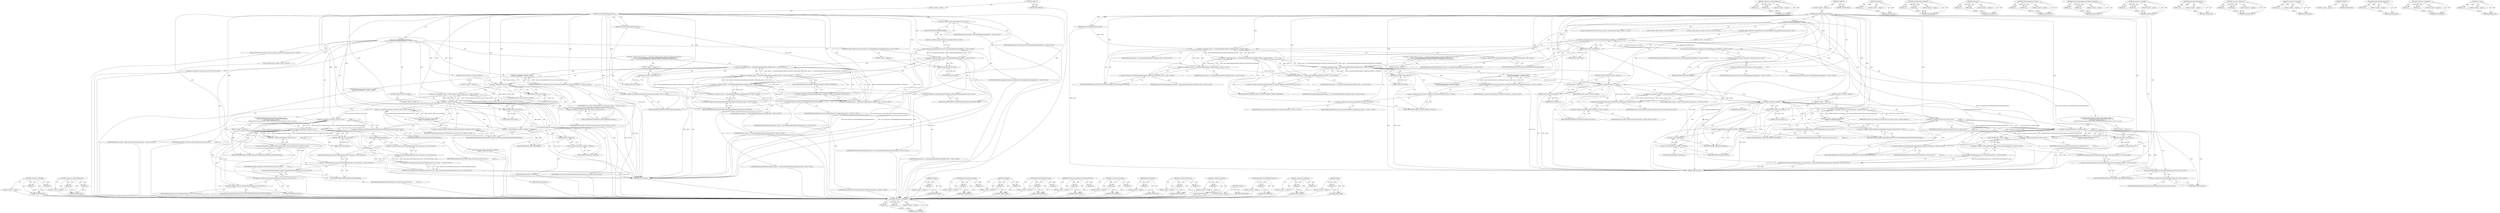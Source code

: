 digraph "is_valid" {
vulnerable_166 [label=<(METHOD,&lt;operator&gt;.notEquals)>];
vulnerable_167 [label=<(PARAM,p1)>];
vulnerable_168 [label=<(PARAM,p2)>];
vulnerable_169 [label=<(BLOCK,&lt;empty&gt;,&lt;empty&gt;)>];
vulnerable_170 [label=<(METHOD_RETURN,ANY)>];
vulnerable_191 [label=<(METHOD,&lt;operator&gt;.indirectFieldAccess)>];
vulnerable_192 [label=<(PARAM,p1)>];
vulnerable_193 [label=<(PARAM,p2)>];
vulnerable_194 [label=<(BLOCK,&lt;empty&gt;,&lt;empty&gt;)>];
vulnerable_195 [label=<(METHOD_RETURN,ANY)>];
vulnerable_6 [label=<(METHOD,&lt;global&gt;)<SUB>1</SUB>>];
vulnerable_7 [label=<(BLOCK,&lt;empty&gt;,&lt;empty&gt;)<SUB>1</SUB>>];
vulnerable_8 [label=<(METHOD,ShouldUploadForMalwareScan)<SUB>1</SUB>>];
vulnerable_9 [label=<(PARAM,DownloadCheckResultReason reason)<SUB>2</SUB>>];
vulnerable_10 [label="<(BLOCK,{
  if (!base::FeatureList::IsEnabled(kDeepScan...,{
  if (!base::FeatureList::IsEnabled(kDeepScan...)<SUB>2</SUB>>"];
vulnerable_11 [label="<(CONTROL_STRUCTURE,IF,if (!base::FeatureList::IsEnabled(kDeepScanningOfDownloads)))<SUB>3</SUB>>"];
vulnerable_12 [label="<(&lt;operator&gt;.logicalNot,!base::FeatureList::IsEnabled(kDeepScanningOfDo...)<SUB>3</SUB>>"];
vulnerable_13 [label="<(base.FeatureList.IsEnabled,base::FeatureList::IsEnabled(kDeepScanningOfDow...)<SUB>3</SUB>>"];
vulnerable_14 [label="<(&lt;operator&gt;.fieldAccess,base::FeatureList::IsEnabled)<SUB>3</SUB>>"];
vulnerable_15 [label="<(&lt;operator&gt;.fieldAccess,base::FeatureList)<SUB>3</SUB>>"];
vulnerable_16 [label="<(IDENTIFIER,base,base::FeatureList::IsEnabled(kDeepScanningOfDow...)<SUB>3</SUB>>"];
vulnerable_17 [label="<(IDENTIFIER,FeatureList,base::FeatureList::IsEnabled(kDeepScanningOfDow...)<SUB>3</SUB>>"];
vulnerable_18 [label=<(FIELD_IDENTIFIER,IsEnabled,IsEnabled)<SUB>3</SUB>>];
vulnerable_19 [label="<(IDENTIFIER,kDeepScanningOfDownloads,base::FeatureList::IsEnabled(kDeepScanningOfDow...)<SUB>3</SUB>>"];
vulnerable_20 [label=<(BLOCK,&lt;empty&gt;,&lt;empty&gt;)<SUB>4</SUB>>];
vulnerable_21 [label=<(RETURN,return false;,return false;)<SUB>4</SUB>>];
vulnerable_22 [label=<(LITERAL,false,return false;)<SUB>4</SUB>>];
vulnerable_23 [label="<(CONTROL_STRUCTURE,IF,if (reason != DownloadCheckResultReason::REASON_DOWNLOAD_SAFE &amp;&amp;
      reason != DownloadCheckResultReason::REASON_DOWNLOAD_UNCOMMON &amp;&amp;
      reason != DownloadCheckResultReason::REASON_VERDICT_UNKNOWN))<SUB>6</SUB>>"];
vulnerable_24 [label="<(&lt;operator&gt;.logicalAnd,reason != DownloadCheckResultReason::REASON_DOW...)<SUB>6</SUB>>"];
vulnerable_25 [label="<(&lt;operator&gt;.logicalAnd,reason != DownloadCheckResultReason::REASON_DOW...)<SUB>6</SUB>>"];
vulnerable_26 [label="<(&lt;operator&gt;.notEquals,reason != DownloadCheckResultReason::REASON_DOW...)<SUB>6</SUB>>"];
vulnerable_27 [label="<(IDENTIFIER,reason,reason != DownloadCheckResultReason::REASON_DOW...)<SUB>6</SUB>>"];
vulnerable_28 [label="<(&lt;operator&gt;.fieldAccess,DownloadCheckResultReason::REASON_DOWNLOAD_SAFE)<SUB>6</SUB>>"];
vulnerable_29 [label="<(IDENTIFIER,DownloadCheckResultReason,reason != DownloadCheckResultReason::REASON_DOW...)<SUB>6</SUB>>"];
vulnerable_30 [label=<(FIELD_IDENTIFIER,REASON_DOWNLOAD_SAFE,REASON_DOWNLOAD_SAFE)<SUB>6</SUB>>];
vulnerable_31 [label="<(&lt;operator&gt;.notEquals,reason != DownloadCheckResultReason::REASON_DOW...)<SUB>7</SUB>>"];
vulnerable_32 [label="<(IDENTIFIER,reason,reason != DownloadCheckResultReason::REASON_DOW...)<SUB>7</SUB>>"];
vulnerable_33 [label="<(&lt;operator&gt;.fieldAccess,DownloadCheckResultReason::REASON_DOWNLOAD_UNCO...)<SUB>7</SUB>>"];
vulnerable_34 [label="<(IDENTIFIER,DownloadCheckResultReason,reason != DownloadCheckResultReason::REASON_DOW...)<SUB>7</SUB>>"];
vulnerable_35 [label=<(FIELD_IDENTIFIER,REASON_DOWNLOAD_UNCOMMON,REASON_DOWNLOAD_UNCOMMON)<SUB>7</SUB>>];
vulnerable_36 [label="<(&lt;operator&gt;.notEquals,reason != DownloadCheckResultReason::REASON_VER...)<SUB>8</SUB>>"];
vulnerable_37 [label="<(IDENTIFIER,reason,reason != DownloadCheckResultReason::REASON_VER...)<SUB>8</SUB>>"];
vulnerable_38 [label="<(&lt;operator&gt;.fieldAccess,DownloadCheckResultReason::REASON_VERDICT_UNKNOWN)<SUB>8</SUB>>"];
vulnerable_39 [label="<(IDENTIFIER,DownloadCheckResultReason,reason != DownloadCheckResultReason::REASON_VER...)<SUB>8</SUB>>"];
vulnerable_40 [label=<(FIELD_IDENTIFIER,REASON_VERDICT_UNKNOWN,REASON_VERDICT_UNKNOWN)<SUB>8</SUB>>];
vulnerable_41 [label=<(BLOCK,&lt;empty&gt;,&lt;empty&gt;)<SUB>9</SUB>>];
vulnerable_42 [label=<(RETURN,return false;,return false;)<SUB>9</SUB>>];
vulnerable_43 [label=<(LITERAL,false,return false;)<SUB>9</SUB>>];
vulnerable_44 [label="<(LOCAL,content.BrowserContext* browser_context: content.BrowserContext*)<SUB>11</SUB>>"];
vulnerable_45 [label="<(&lt;operator&gt;.assignment,* browser_context =
      content::DownloadItem...)<SUB>11</SUB>>"];
vulnerable_46 [label="<(IDENTIFIER,browser_context,* browser_context =
      content::DownloadItem...)<SUB>11</SUB>>"];
vulnerable_47 [label="<(content.DownloadItemUtils.GetBrowserContext,content::DownloadItemUtils::GetBrowserContext(i...)<SUB>12</SUB>>"];
vulnerable_48 [label="<(&lt;operator&gt;.fieldAccess,content::DownloadItemUtils::GetBrowserContext)<SUB>12</SUB>>"];
vulnerable_49 [label="<(&lt;operator&gt;.fieldAccess,content::DownloadItemUtils)<SUB>12</SUB>>"];
vulnerable_50 [label="<(IDENTIFIER,content,content::DownloadItemUtils::GetBrowserContext(i...)<SUB>12</SUB>>"];
vulnerable_51 [label="<(IDENTIFIER,DownloadItemUtils,content::DownloadItemUtils::GetBrowserContext(i...)<SUB>12</SUB>>"];
vulnerable_52 [label=<(FIELD_IDENTIFIER,GetBrowserContext,GetBrowserContext)<SUB>12</SUB>>];
vulnerable_53 [label="<(IDENTIFIER,item_,content::DownloadItemUtils::GetBrowserContext(i...)<SUB>12</SUB>>"];
vulnerable_54 [label=<(CONTROL_STRUCTURE,IF,if (!browser_context))<SUB>13</SUB>>];
vulnerable_55 [label=<(&lt;operator&gt;.logicalNot,!browser_context)<SUB>13</SUB>>];
vulnerable_56 [label=<(IDENTIFIER,browser_context,!browser_context)<SUB>13</SUB>>];
vulnerable_57 [label=<(BLOCK,&lt;empty&gt;,&lt;empty&gt;)<SUB>14</SUB>>];
vulnerable_58 [label=<(RETURN,return false;,return false;)<SUB>14</SUB>>];
vulnerable_59 [label=<(LITERAL,false,return false;)<SUB>14</SUB>>];
vulnerable_60 [label="<(LOCAL,Profile* profile: Profile*)<SUB>16</SUB>>"];
vulnerable_61 [label="<(&lt;operator&gt;.assignment,* profile = Profile::FromBrowserContext(browser...)<SUB>16</SUB>>"];
vulnerable_62 [label="<(IDENTIFIER,profile,* profile = Profile::FromBrowserContext(browser...)<SUB>16</SUB>>"];
vulnerable_63 [label="<(Profile.FromBrowserContext,Profile::FromBrowserContext(browser_context))<SUB>16</SUB>>"];
vulnerable_64 [label="<(&lt;operator&gt;.fieldAccess,Profile::FromBrowserContext)<SUB>16</SUB>>"];
vulnerable_65 [label="<(IDENTIFIER,Profile,Profile::FromBrowserContext(browser_context))<SUB>16</SUB>>"];
vulnerable_66 [label=<(FIELD_IDENTIFIER,FromBrowserContext,FromBrowserContext)<SUB>16</SUB>>];
vulnerable_67 [label="<(IDENTIFIER,browser_context,Profile::FromBrowserContext(browser_context))<SUB>16</SUB>>"];
vulnerable_68 [label=<(CONTROL_STRUCTURE,IF,if (!profile))<SUB>17</SUB>>];
vulnerable_69 [label=<(&lt;operator&gt;.logicalNot,!profile)<SUB>17</SUB>>];
vulnerable_70 [label=<(IDENTIFIER,profile,!profile)<SUB>17</SUB>>];
vulnerable_71 [label=<(BLOCK,&lt;empty&gt;,&lt;empty&gt;)<SUB>18</SUB>>];
vulnerable_72 [label=<(RETURN,return false;,return false;)<SUB>18</SUB>>];
vulnerable_73 [label=<(LITERAL,false,return false;)<SUB>18</SUB>>];
vulnerable_74 [label="<(LOCAL,int send_files_for_malware_check: int)<SUB>20</SUB>>"];
vulnerable_75 [label=<(&lt;operator&gt;.assignment,send_files_for_malware_check = profile-&gt;GetPref...)<SUB>20</SUB>>];
vulnerable_76 [label=<(IDENTIFIER,send_files_for_malware_check,send_files_for_malware_check = profile-&gt;GetPref...)<SUB>20</SUB>>];
vulnerable_77 [label="<(GetInteger,profile-&gt;GetPrefs()-&gt;GetInteger(
      prefs::k...)<SUB>20</SUB>>"];
vulnerable_78 [label=<(&lt;operator&gt;.indirectFieldAccess,profile-&gt;GetPrefs()-&gt;GetInteger)<SUB>20</SUB>>];
vulnerable_79 [label=<(GetPrefs,profile-&gt;GetPrefs())<SUB>20</SUB>>];
vulnerable_80 [label=<(&lt;operator&gt;.indirectFieldAccess,profile-&gt;GetPrefs)<SUB>20</SUB>>];
vulnerable_81 [label=<(IDENTIFIER,profile,profile-&gt;GetPrefs())<SUB>20</SUB>>];
vulnerable_82 [label=<(FIELD_IDENTIFIER,GetPrefs,GetPrefs)<SUB>20</SUB>>];
vulnerable_83 [label=<(FIELD_IDENTIFIER,GetInteger,GetInteger)<SUB>20</SUB>>];
vulnerable_84 [label="<(&lt;operator&gt;.fieldAccess,prefs::kSafeBrowsingSendFilesForMalwareCheck)<SUB>21</SUB>>"];
vulnerable_85 [label="<(IDENTIFIER,prefs,profile-&gt;GetPrefs()-&gt;GetInteger(
      prefs::k...)<SUB>21</SUB>>"];
vulnerable_86 [label=<(FIELD_IDENTIFIER,kSafeBrowsingSendFilesForMalwareCheck,kSafeBrowsingSendFilesForMalwareCheck)<SUB>21</SUB>>];
vulnerable_87 [label="<(CONTROL_STRUCTURE,IF,if (send_files_for_malware_check !=
          SendFilesForMalwareCheckValues::SEND_DOWNLOADS &amp;&amp;
      send_files_for_malware_check !=
           SendFilesForMalwareCheckValues::SEND_UPLOADS_AND_DOWNLOADS))<SUB>22</SUB>>"];
vulnerable_88 [label=<(&lt;operator&gt;.logicalAnd,send_files_for_malware_check !=
          SendF...)<SUB>22</SUB>>];
vulnerable_89 [label=<(&lt;operator&gt;.notEquals,send_files_for_malware_check !=
          SendF...)<SUB>22</SUB>>];
vulnerable_90 [label=<(IDENTIFIER,send_files_for_malware_check,send_files_for_malware_check !=
          SendF...)<SUB>22</SUB>>];
vulnerable_91 [label="<(&lt;operator&gt;.fieldAccess,SendFilesForMalwareCheckValues::SEND_DOWNLOADS)<SUB>23</SUB>>"];
vulnerable_92 [label=<(IDENTIFIER,SendFilesForMalwareCheckValues,send_files_for_malware_check !=
          SendF...)<SUB>23</SUB>>];
vulnerable_93 [label=<(FIELD_IDENTIFIER,SEND_DOWNLOADS,SEND_DOWNLOADS)<SUB>23</SUB>>];
vulnerable_94 [label=<(&lt;operator&gt;.notEquals,send_files_for_malware_check !=
           Send...)<SUB>24</SUB>>];
vulnerable_95 [label=<(IDENTIFIER,send_files_for_malware_check,send_files_for_malware_check !=
           Send...)<SUB>24</SUB>>];
vulnerable_96 [label="<(&lt;operator&gt;.fieldAccess,SendFilesForMalwareCheckValues::SEND_UPLOADS_AN...)<SUB>25</SUB>>"];
vulnerable_97 [label=<(IDENTIFIER,SendFilesForMalwareCheckValues,send_files_for_malware_check !=
           Send...)<SUB>25</SUB>>];
vulnerable_98 [label=<(FIELD_IDENTIFIER,SEND_UPLOADS_AND_DOWNLOADS,SEND_UPLOADS_AND_DOWNLOADS)<SUB>25</SUB>>];
vulnerable_99 [label=<(BLOCK,&lt;empty&gt;,&lt;empty&gt;)<SUB>26</SUB>>];
vulnerable_100 [label=<(RETURN,return false;,return false;)<SUB>26</SUB>>];
vulnerable_101 [label=<(LITERAL,false,return false;)<SUB>26</SUB>>];
vulnerable_102 [label="<(RETURN,return !policy::BrowserDMTokenStorage::Get()-&gt;R...,return !policy::BrowserDMTokenStorage::Get()-&gt;R...)<SUB>28</SUB>>"];
vulnerable_103 [label="<(&lt;operator&gt;.logicalNot,!policy::BrowserDMTokenStorage::Get()-&gt;Retrieve...)<SUB>28</SUB>>"];
vulnerable_104 [label="<(empty,policy::BrowserDMTokenStorage::Get()-&gt;RetrieveD...)<SUB>28</SUB>>"];
vulnerable_105 [label="<(&lt;operator&gt;.fieldAccess,policy::BrowserDMTokenStorage::Get()-&gt;RetrieveD...)<SUB>28</SUB>>"];
vulnerable_106 [label="<(RetrieveDMToken,policy::BrowserDMTokenStorage::Get()-&gt;RetrieveD...)<SUB>28</SUB>>"];
vulnerable_107 [label="<(&lt;operator&gt;.indirectFieldAccess,policy::BrowserDMTokenStorage::Get()-&gt;RetrieveD...)<SUB>28</SUB>>"];
vulnerable_108 [label="<(policy.BrowserDMTokenStorage.Get,policy::BrowserDMTokenStorage::Get())<SUB>28</SUB>>"];
vulnerable_109 [label="<(&lt;operator&gt;.fieldAccess,policy::BrowserDMTokenStorage::Get)<SUB>28</SUB>>"];
vulnerable_110 [label="<(&lt;operator&gt;.fieldAccess,policy::BrowserDMTokenStorage)<SUB>28</SUB>>"];
vulnerable_111 [label="<(IDENTIFIER,policy,policy::BrowserDMTokenStorage::Get())<SUB>28</SUB>>"];
vulnerable_112 [label="<(IDENTIFIER,BrowserDMTokenStorage,policy::BrowserDMTokenStorage::Get())<SUB>28</SUB>>"];
vulnerable_113 [label=<(FIELD_IDENTIFIER,Get,Get)<SUB>28</SUB>>];
vulnerable_114 [label=<(FIELD_IDENTIFIER,RetrieveDMToken,RetrieveDMToken)<SUB>28</SUB>>];
vulnerable_115 [label=<(FIELD_IDENTIFIER,empty,empty)<SUB>28</SUB>>];
vulnerable_116 [label=<(METHOD_RETURN,bool)<SUB>1</SUB>>];
vulnerable_118 [label=<(METHOD_RETURN,ANY)<SUB>1</SUB>>];
vulnerable_196 [label=<(METHOD,GetPrefs)>];
vulnerable_197 [label=<(PARAM,p1)>];
vulnerable_198 [label=<(BLOCK,&lt;empty&gt;,&lt;empty&gt;)>];
vulnerable_199 [label=<(METHOD_RETURN,ANY)>];
vulnerable_151 [label=<(METHOD,base.FeatureList.IsEnabled)>];
vulnerable_152 [label=<(PARAM,p1)>];
vulnerable_153 [label=<(PARAM,p2)>];
vulnerable_154 [label=<(BLOCK,&lt;empty&gt;,&lt;empty&gt;)>];
vulnerable_155 [label=<(METHOD_RETURN,ANY)>];
vulnerable_186 [label=<(METHOD,GetInteger)>];
vulnerable_187 [label=<(PARAM,p1)>];
vulnerable_188 [label=<(PARAM,p2)>];
vulnerable_189 [label=<(BLOCK,&lt;empty&gt;,&lt;empty&gt;)>];
vulnerable_190 [label=<(METHOD_RETURN,ANY)>];
vulnerable_181 [label=<(METHOD,Profile.FromBrowserContext)>];
vulnerable_182 [label=<(PARAM,p1)>];
vulnerable_183 [label=<(PARAM,p2)>];
vulnerable_184 [label=<(BLOCK,&lt;empty&gt;,&lt;empty&gt;)>];
vulnerable_185 [label=<(METHOD_RETURN,ANY)>];
vulnerable_176 [label=<(METHOD,content.DownloadItemUtils.GetBrowserContext)>];
vulnerable_177 [label=<(PARAM,p1)>];
vulnerable_178 [label=<(PARAM,p2)>];
vulnerable_179 [label=<(BLOCK,&lt;empty&gt;,&lt;empty&gt;)>];
vulnerable_180 [label=<(METHOD_RETURN,ANY)>];
vulnerable_161 [label=<(METHOD,&lt;operator&gt;.logicalAnd)>];
vulnerable_162 [label=<(PARAM,p1)>];
vulnerable_163 [label=<(PARAM,p2)>];
vulnerable_164 [label=<(BLOCK,&lt;empty&gt;,&lt;empty&gt;)>];
vulnerable_165 [label=<(METHOD_RETURN,ANY)>];
vulnerable_204 [label=<(METHOD,RetrieveDMToken)>];
vulnerable_205 [label=<(PARAM,p1)>];
vulnerable_206 [label=<(BLOCK,&lt;empty&gt;,&lt;empty&gt;)>];
vulnerable_207 [label=<(METHOD_RETURN,ANY)>];
vulnerable_156 [label=<(METHOD,&lt;operator&gt;.fieldAccess)>];
vulnerable_157 [label=<(PARAM,p1)>];
vulnerable_158 [label=<(PARAM,p2)>];
vulnerable_159 [label=<(BLOCK,&lt;empty&gt;,&lt;empty&gt;)>];
vulnerable_160 [label=<(METHOD_RETURN,ANY)>];
vulnerable_147 [label=<(METHOD,&lt;operator&gt;.logicalNot)>];
vulnerable_148 [label=<(PARAM,p1)>];
vulnerable_149 [label=<(BLOCK,&lt;empty&gt;,&lt;empty&gt;)>];
vulnerable_150 [label=<(METHOD_RETURN,ANY)>];
vulnerable_141 [label=<(METHOD,&lt;global&gt;)<SUB>1</SUB>>];
vulnerable_142 [label=<(BLOCK,&lt;empty&gt;,&lt;empty&gt;)>];
vulnerable_143 [label=<(METHOD_RETURN,ANY)>];
vulnerable_208 [label=<(METHOD,policy.BrowserDMTokenStorage.Get)>];
vulnerable_209 [label=<(PARAM,p1)>];
vulnerable_210 [label=<(BLOCK,&lt;empty&gt;,&lt;empty&gt;)>];
vulnerable_211 [label=<(METHOD_RETURN,ANY)>];
vulnerable_171 [label=<(METHOD,&lt;operator&gt;.assignment)>];
vulnerable_172 [label=<(PARAM,p1)>];
vulnerable_173 [label=<(PARAM,p2)>];
vulnerable_174 [label=<(BLOCK,&lt;empty&gt;,&lt;empty&gt;)>];
vulnerable_175 [label=<(METHOD_RETURN,ANY)>];
vulnerable_200 [label=<(METHOD,empty)>];
vulnerable_201 [label=<(PARAM,p1)>];
vulnerable_202 [label=<(BLOCK,&lt;empty&gt;,&lt;empty&gt;)>];
vulnerable_203 [label=<(METHOD_RETURN,ANY)>];
fixed_161 [label=<(METHOD,&lt;operator&gt;.notEquals)>];
fixed_162 [label=<(PARAM,p1)>];
fixed_163 [label=<(PARAM,p2)>];
fixed_164 [label=<(BLOCK,&lt;empty&gt;,&lt;empty&gt;)>];
fixed_165 [label=<(METHOD_RETURN,ANY)>];
fixed_186 [label=<(METHOD,&lt;operator&gt;.indirectFieldAccess)>];
fixed_187 [label=<(PARAM,p1)>];
fixed_188 [label=<(PARAM,p2)>];
fixed_189 [label=<(BLOCK,&lt;empty&gt;,&lt;empty&gt;)>];
fixed_190 [label=<(METHOD_RETURN,ANY)>];
fixed_6 [label=<(METHOD,&lt;global&gt;)<SUB>1</SUB>>];
fixed_7 [label=<(BLOCK,&lt;empty&gt;,&lt;empty&gt;)<SUB>1</SUB>>];
fixed_8 [label=<(METHOD,ShouldUploadForMalwareScan)<SUB>1</SUB>>];
fixed_9 [label=<(PARAM,DownloadCheckResultReason reason)<SUB>2</SUB>>];
fixed_10 [label="<(BLOCK,{
  if (!base::FeatureList::IsEnabled(kDeepScan...,{
  if (!base::FeatureList::IsEnabled(kDeepScan...)<SUB>2</SUB>>"];
fixed_11 [label="<(CONTROL_STRUCTURE,IF,if (!base::FeatureList::IsEnabled(kDeepScanningOfDownloads)))<SUB>3</SUB>>"];
fixed_12 [label="<(&lt;operator&gt;.logicalNot,!base::FeatureList::IsEnabled(kDeepScanningOfDo...)<SUB>3</SUB>>"];
fixed_13 [label="<(base.FeatureList.IsEnabled,base::FeatureList::IsEnabled(kDeepScanningOfDow...)<SUB>3</SUB>>"];
fixed_14 [label="<(&lt;operator&gt;.fieldAccess,base::FeatureList::IsEnabled)<SUB>3</SUB>>"];
fixed_15 [label="<(&lt;operator&gt;.fieldAccess,base::FeatureList)<SUB>3</SUB>>"];
fixed_16 [label="<(IDENTIFIER,base,base::FeatureList::IsEnabled(kDeepScanningOfDow...)<SUB>3</SUB>>"];
fixed_17 [label="<(IDENTIFIER,FeatureList,base::FeatureList::IsEnabled(kDeepScanningOfDow...)<SUB>3</SUB>>"];
fixed_18 [label=<(FIELD_IDENTIFIER,IsEnabled,IsEnabled)<SUB>3</SUB>>];
fixed_19 [label="<(IDENTIFIER,kDeepScanningOfDownloads,base::FeatureList::IsEnabled(kDeepScanningOfDow...)<SUB>3</SUB>>"];
fixed_20 [label=<(BLOCK,&lt;empty&gt;,&lt;empty&gt;)<SUB>4</SUB>>];
fixed_21 [label=<(RETURN,return false;,return false;)<SUB>4</SUB>>];
fixed_22 [label=<(LITERAL,false,return false;)<SUB>4</SUB>>];
fixed_23 [label="<(CONTROL_STRUCTURE,IF,if (reason != DownloadCheckResultReason::REASON_DOWNLOAD_SAFE &amp;&amp;
      reason != DownloadCheckResultReason::REASON_DOWNLOAD_UNCOMMON &amp;&amp;
      reason != DownloadCheckResultReason::REASON_VERDICT_UNKNOWN))<SUB>6</SUB>>"];
fixed_24 [label="<(&lt;operator&gt;.logicalAnd,reason != DownloadCheckResultReason::REASON_DOW...)<SUB>6</SUB>>"];
fixed_25 [label="<(&lt;operator&gt;.logicalAnd,reason != DownloadCheckResultReason::REASON_DOW...)<SUB>6</SUB>>"];
fixed_26 [label="<(&lt;operator&gt;.notEquals,reason != DownloadCheckResultReason::REASON_DOW...)<SUB>6</SUB>>"];
fixed_27 [label="<(IDENTIFIER,reason,reason != DownloadCheckResultReason::REASON_DOW...)<SUB>6</SUB>>"];
fixed_28 [label="<(&lt;operator&gt;.fieldAccess,DownloadCheckResultReason::REASON_DOWNLOAD_SAFE)<SUB>6</SUB>>"];
fixed_29 [label="<(IDENTIFIER,DownloadCheckResultReason,reason != DownloadCheckResultReason::REASON_DOW...)<SUB>6</SUB>>"];
fixed_30 [label=<(FIELD_IDENTIFIER,REASON_DOWNLOAD_SAFE,REASON_DOWNLOAD_SAFE)<SUB>6</SUB>>];
fixed_31 [label="<(&lt;operator&gt;.notEquals,reason != DownloadCheckResultReason::REASON_DOW...)<SUB>7</SUB>>"];
fixed_32 [label="<(IDENTIFIER,reason,reason != DownloadCheckResultReason::REASON_DOW...)<SUB>7</SUB>>"];
fixed_33 [label="<(&lt;operator&gt;.fieldAccess,DownloadCheckResultReason::REASON_DOWNLOAD_UNCO...)<SUB>7</SUB>>"];
fixed_34 [label="<(IDENTIFIER,DownloadCheckResultReason,reason != DownloadCheckResultReason::REASON_DOW...)<SUB>7</SUB>>"];
fixed_35 [label=<(FIELD_IDENTIFIER,REASON_DOWNLOAD_UNCOMMON,REASON_DOWNLOAD_UNCOMMON)<SUB>7</SUB>>];
fixed_36 [label="<(&lt;operator&gt;.notEquals,reason != DownloadCheckResultReason::REASON_VER...)<SUB>8</SUB>>"];
fixed_37 [label="<(IDENTIFIER,reason,reason != DownloadCheckResultReason::REASON_VER...)<SUB>8</SUB>>"];
fixed_38 [label="<(&lt;operator&gt;.fieldAccess,DownloadCheckResultReason::REASON_VERDICT_UNKNOWN)<SUB>8</SUB>>"];
fixed_39 [label="<(IDENTIFIER,DownloadCheckResultReason,reason != DownloadCheckResultReason::REASON_VER...)<SUB>8</SUB>>"];
fixed_40 [label=<(FIELD_IDENTIFIER,REASON_VERDICT_UNKNOWN,REASON_VERDICT_UNKNOWN)<SUB>8</SUB>>];
fixed_41 [label=<(BLOCK,&lt;empty&gt;,&lt;empty&gt;)<SUB>9</SUB>>];
fixed_42 [label=<(RETURN,return false;,return false;)<SUB>9</SUB>>];
fixed_43 [label=<(LITERAL,false,return false;)<SUB>9</SUB>>];
fixed_44 [label="<(LOCAL,content.BrowserContext* browser_context: content.BrowserContext*)<SUB>11</SUB>>"];
fixed_45 [label="<(&lt;operator&gt;.assignment,* browser_context =
      content::DownloadItem...)<SUB>11</SUB>>"];
fixed_46 [label="<(IDENTIFIER,browser_context,* browser_context =
      content::DownloadItem...)<SUB>11</SUB>>"];
fixed_47 [label="<(content.DownloadItemUtils.GetBrowserContext,content::DownloadItemUtils::GetBrowserContext(i...)<SUB>12</SUB>>"];
fixed_48 [label="<(&lt;operator&gt;.fieldAccess,content::DownloadItemUtils::GetBrowserContext)<SUB>12</SUB>>"];
fixed_49 [label="<(&lt;operator&gt;.fieldAccess,content::DownloadItemUtils)<SUB>12</SUB>>"];
fixed_50 [label="<(IDENTIFIER,content,content::DownloadItemUtils::GetBrowserContext(i...)<SUB>12</SUB>>"];
fixed_51 [label="<(IDENTIFIER,DownloadItemUtils,content::DownloadItemUtils::GetBrowserContext(i...)<SUB>12</SUB>>"];
fixed_52 [label=<(FIELD_IDENTIFIER,GetBrowserContext,GetBrowserContext)<SUB>12</SUB>>];
fixed_53 [label="<(IDENTIFIER,item_,content::DownloadItemUtils::GetBrowserContext(i...)<SUB>12</SUB>>"];
fixed_54 [label=<(CONTROL_STRUCTURE,IF,if (!browser_context))<SUB>13</SUB>>];
fixed_55 [label=<(&lt;operator&gt;.logicalNot,!browser_context)<SUB>13</SUB>>];
fixed_56 [label=<(IDENTIFIER,browser_context,!browser_context)<SUB>13</SUB>>];
fixed_57 [label=<(BLOCK,&lt;empty&gt;,&lt;empty&gt;)<SUB>14</SUB>>];
fixed_58 [label=<(RETURN,return false;,return false;)<SUB>14</SUB>>];
fixed_59 [label=<(LITERAL,false,return false;)<SUB>14</SUB>>];
fixed_60 [label="<(LOCAL,Profile* profile: Profile*)<SUB>16</SUB>>"];
fixed_61 [label="<(&lt;operator&gt;.assignment,* profile = Profile::FromBrowserContext(browser...)<SUB>16</SUB>>"];
fixed_62 [label="<(IDENTIFIER,profile,* profile = Profile::FromBrowserContext(browser...)<SUB>16</SUB>>"];
fixed_63 [label="<(Profile.FromBrowserContext,Profile::FromBrowserContext(browser_context))<SUB>16</SUB>>"];
fixed_64 [label="<(&lt;operator&gt;.fieldAccess,Profile::FromBrowserContext)<SUB>16</SUB>>"];
fixed_65 [label="<(IDENTIFIER,Profile,Profile::FromBrowserContext(browser_context))<SUB>16</SUB>>"];
fixed_66 [label=<(FIELD_IDENTIFIER,FromBrowserContext,FromBrowserContext)<SUB>16</SUB>>];
fixed_67 [label="<(IDENTIFIER,browser_context,Profile::FromBrowserContext(browser_context))<SUB>16</SUB>>"];
fixed_68 [label=<(CONTROL_STRUCTURE,IF,if (!profile))<SUB>17</SUB>>];
fixed_69 [label=<(&lt;operator&gt;.logicalNot,!profile)<SUB>17</SUB>>];
fixed_70 [label=<(IDENTIFIER,profile,!profile)<SUB>17</SUB>>];
fixed_71 [label=<(BLOCK,&lt;empty&gt;,&lt;empty&gt;)<SUB>18</SUB>>];
fixed_72 [label=<(RETURN,return false;,return false;)<SUB>18</SUB>>];
fixed_73 [label=<(LITERAL,false,return false;)<SUB>18</SUB>>];
fixed_74 [label="<(LOCAL,int send_files_for_malware_check: int)<SUB>20</SUB>>"];
fixed_75 [label=<(&lt;operator&gt;.assignment,send_files_for_malware_check = profile-&gt;GetPref...)<SUB>20</SUB>>];
fixed_76 [label=<(IDENTIFIER,send_files_for_malware_check,send_files_for_malware_check = profile-&gt;GetPref...)<SUB>20</SUB>>];
fixed_77 [label="<(GetInteger,profile-&gt;GetPrefs()-&gt;GetInteger(
      prefs::k...)<SUB>20</SUB>>"];
fixed_78 [label=<(&lt;operator&gt;.indirectFieldAccess,profile-&gt;GetPrefs()-&gt;GetInteger)<SUB>20</SUB>>];
fixed_79 [label=<(GetPrefs,profile-&gt;GetPrefs())<SUB>20</SUB>>];
fixed_80 [label=<(&lt;operator&gt;.indirectFieldAccess,profile-&gt;GetPrefs)<SUB>20</SUB>>];
fixed_81 [label=<(IDENTIFIER,profile,profile-&gt;GetPrefs())<SUB>20</SUB>>];
fixed_82 [label=<(FIELD_IDENTIFIER,GetPrefs,GetPrefs)<SUB>20</SUB>>];
fixed_83 [label=<(FIELD_IDENTIFIER,GetInteger,GetInteger)<SUB>20</SUB>>];
fixed_84 [label="<(&lt;operator&gt;.fieldAccess,prefs::kSafeBrowsingSendFilesForMalwareCheck)<SUB>21</SUB>>"];
fixed_85 [label="<(IDENTIFIER,prefs,profile-&gt;GetPrefs()-&gt;GetInteger(
      prefs::k...)<SUB>21</SUB>>"];
fixed_86 [label=<(FIELD_IDENTIFIER,kSafeBrowsingSendFilesForMalwareCheck,kSafeBrowsingSendFilesForMalwareCheck)<SUB>21</SUB>>];
fixed_87 [label="<(CONTROL_STRUCTURE,IF,if (send_files_for_malware_check !=
          SendFilesForMalwareCheckValues::SEND_DOWNLOADS &amp;&amp;
      send_files_for_malware_check !=
           SendFilesForMalwareCheckValues::SEND_UPLOADS_AND_DOWNLOADS))<SUB>22</SUB>>"];
fixed_88 [label=<(&lt;operator&gt;.logicalAnd,send_files_for_malware_check !=
          SendF...)<SUB>22</SUB>>];
fixed_89 [label=<(&lt;operator&gt;.notEquals,send_files_for_malware_check !=
          SendF...)<SUB>22</SUB>>];
fixed_90 [label=<(IDENTIFIER,send_files_for_malware_check,send_files_for_malware_check !=
          SendF...)<SUB>22</SUB>>];
fixed_91 [label="<(&lt;operator&gt;.fieldAccess,SendFilesForMalwareCheckValues::SEND_DOWNLOADS)<SUB>23</SUB>>"];
fixed_92 [label=<(IDENTIFIER,SendFilesForMalwareCheckValues,send_files_for_malware_check !=
          SendF...)<SUB>23</SUB>>];
fixed_93 [label=<(FIELD_IDENTIFIER,SEND_DOWNLOADS,SEND_DOWNLOADS)<SUB>23</SUB>>];
fixed_94 [label=<(&lt;operator&gt;.notEquals,send_files_for_malware_check !=
           Send...)<SUB>24</SUB>>];
fixed_95 [label=<(IDENTIFIER,send_files_for_malware_check,send_files_for_malware_check !=
           Send...)<SUB>24</SUB>>];
fixed_96 [label="<(&lt;operator&gt;.fieldAccess,SendFilesForMalwareCheckValues::SEND_UPLOADS_AN...)<SUB>25</SUB>>"];
fixed_97 [label=<(IDENTIFIER,SendFilesForMalwareCheckValues,send_files_for_malware_check !=
           Send...)<SUB>25</SUB>>];
fixed_98 [label=<(FIELD_IDENTIFIER,SEND_UPLOADS_AND_DOWNLOADS,SEND_UPLOADS_AND_DOWNLOADS)<SUB>25</SUB>>];
fixed_99 [label=<(BLOCK,&lt;empty&gt;,&lt;empty&gt;)<SUB>26</SUB>>];
fixed_100 [label=<(RETURN,return false;,return false;)<SUB>26</SUB>>];
fixed_101 [label=<(LITERAL,false,return false;)<SUB>26</SUB>>];
fixed_102 [label="<(RETURN,return BrowserDMTokenStorage::Get()-&gt;RetrieveBr...,return BrowserDMTokenStorage::Get()-&gt;RetrieveBr...)<SUB>30</SUB>>"];
fixed_103 [label="<(is_valid,BrowserDMTokenStorage::Get()-&gt;RetrieveBrowserDM...)<SUB>30</SUB>>"];
fixed_104 [label="<(&lt;operator&gt;.fieldAccess,BrowserDMTokenStorage::Get()-&gt;RetrieveBrowserDM...)<SUB>30</SUB>>"];
fixed_105 [label="<(RetrieveBrowserDMToken,BrowserDMTokenStorage::Get()-&gt;RetrieveBrowserDM...)<SUB>30</SUB>>"];
fixed_106 [label="<(&lt;operator&gt;.indirectFieldAccess,BrowserDMTokenStorage::Get()-&gt;RetrieveBrowserDM...)<SUB>30</SUB>>"];
fixed_107 [label="<(BrowserDMTokenStorage.Get,BrowserDMTokenStorage::Get())<SUB>30</SUB>>"];
fixed_108 [label="<(&lt;operator&gt;.fieldAccess,BrowserDMTokenStorage::Get)<SUB>30</SUB>>"];
fixed_109 [label="<(IDENTIFIER,BrowserDMTokenStorage,BrowserDMTokenStorage::Get())<SUB>30</SUB>>"];
fixed_110 [label=<(FIELD_IDENTIFIER,Get,Get)<SUB>30</SUB>>];
fixed_111 [label=<(FIELD_IDENTIFIER,RetrieveBrowserDMToken,RetrieveBrowserDMToken)<SUB>30</SUB>>];
fixed_112 [label=<(FIELD_IDENTIFIER,is_valid,is_valid)<SUB>30</SUB>>];
fixed_113 [label=<(METHOD_RETURN,bool)<SUB>1</SUB>>];
fixed_115 [label=<(METHOD_RETURN,ANY)<SUB>1</SUB>>];
fixed_191 [label=<(METHOD,GetPrefs)>];
fixed_192 [label=<(PARAM,p1)>];
fixed_193 [label=<(BLOCK,&lt;empty&gt;,&lt;empty&gt;)>];
fixed_194 [label=<(METHOD_RETURN,ANY)>];
fixed_146 [label=<(METHOD,base.FeatureList.IsEnabled)>];
fixed_147 [label=<(PARAM,p1)>];
fixed_148 [label=<(PARAM,p2)>];
fixed_149 [label=<(BLOCK,&lt;empty&gt;,&lt;empty&gt;)>];
fixed_150 [label=<(METHOD_RETURN,ANY)>];
fixed_181 [label=<(METHOD,GetInteger)>];
fixed_182 [label=<(PARAM,p1)>];
fixed_183 [label=<(PARAM,p2)>];
fixed_184 [label=<(BLOCK,&lt;empty&gt;,&lt;empty&gt;)>];
fixed_185 [label=<(METHOD_RETURN,ANY)>];
fixed_176 [label=<(METHOD,Profile.FromBrowserContext)>];
fixed_177 [label=<(PARAM,p1)>];
fixed_178 [label=<(PARAM,p2)>];
fixed_179 [label=<(BLOCK,&lt;empty&gt;,&lt;empty&gt;)>];
fixed_180 [label=<(METHOD_RETURN,ANY)>];
fixed_171 [label=<(METHOD,content.DownloadItemUtils.GetBrowserContext)>];
fixed_172 [label=<(PARAM,p1)>];
fixed_173 [label=<(PARAM,p2)>];
fixed_174 [label=<(BLOCK,&lt;empty&gt;,&lt;empty&gt;)>];
fixed_175 [label=<(METHOD_RETURN,ANY)>];
fixed_156 [label=<(METHOD,&lt;operator&gt;.logicalAnd)>];
fixed_157 [label=<(PARAM,p1)>];
fixed_158 [label=<(PARAM,p2)>];
fixed_159 [label=<(BLOCK,&lt;empty&gt;,&lt;empty&gt;)>];
fixed_160 [label=<(METHOD_RETURN,ANY)>];
fixed_199 [label=<(METHOD,RetrieveBrowserDMToken)>];
fixed_200 [label=<(PARAM,p1)>];
fixed_201 [label=<(BLOCK,&lt;empty&gt;,&lt;empty&gt;)>];
fixed_202 [label=<(METHOD_RETURN,ANY)>];
fixed_151 [label=<(METHOD,&lt;operator&gt;.fieldAccess)>];
fixed_152 [label=<(PARAM,p1)>];
fixed_153 [label=<(PARAM,p2)>];
fixed_154 [label=<(BLOCK,&lt;empty&gt;,&lt;empty&gt;)>];
fixed_155 [label=<(METHOD_RETURN,ANY)>];
fixed_142 [label=<(METHOD,&lt;operator&gt;.logicalNot)>];
fixed_143 [label=<(PARAM,p1)>];
fixed_144 [label=<(BLOCK,&lt;empty&gt;,&lt;empty&gt;)>];
fixed_145 [label=<(METHOD_RETURN,ANY)>];
fixed_136 [label=<(METHOD,&lt;global&gt;)<SUB>1</SUB>>];
fixed_137 [label=<(BLOCK,&lt;empty&gt;,&lt;empty&gt;)>];
fixed_138 [label=<(METHOD_RETURN,ANY)>];
fixed_203 [label=<(METHOD,BrowserDMTokenStorage.Get)>];
fixed_204 [label=<(PARAM,p1)>];
fixed_205 [label=<(BLOCK,&lt;empty&gt;,&lt;empty&gt;)>];
fixed_206 [label=<(METHOD_RETURN,ANY)>];
fixed_166 [label=<(METHOD,&lt;operator&gt;.assignment)>];
fixed_167 [label=<(PARAM,p1)>];
fixed_168 [label=<(PARAM,p2)>];
fixed_169 [label=<(BLOCK,&lt;empty&gt;,&lt;empty&gt;)>];
fixed_170 [label=<(METHOD_RETURN,ANY)>];
fixed_195 [label=<(METHOD,is_valid)>];
fixed_196 [label=<(PARAM,p1)>];
fixed_197 [label=<(BLOCK,&lt;empty&gt;,&lt;empty&gt;)>];
fixed_198 [label=<(METHOD_RETURN,ANY)>];
vulnerable_166 -> vulnerable_167  [key=0, label="AST: "];
vulnerable_166 -> vulnerable_167  [key=1, label="DDG: "];
vulnerable_166 -> vulnerable_169  [key=0, label="AST: "];
vulnerable_166 -> vulnerable_168  [key=0, label="AST: "];
vulnerable_166 -> vulnerable_168  [key=1, label="DDG: "];
vulnerable_166 -> vulnerable_170  [key=0, label="AST: "];
vulnerable_166 -> vulnerable_170  [key=1, label="CFG: "];
vulnerable_167 -> vulnerable_170  [key=0, label="DDG: p1"];
vulnerable_168 -> vulnerable_170  [key=0, label="DDG: p2"];
vulnerable_169 -> fixed_161  [key=0];
vulnerable_170 -> fixed_161  [key=0];
vulnerable_191 -> vulnerable_192  [key=0, label="AST: "];
vulnerable_191 -> vulnerable_192  [key=1, label="DDG: "];
vulnerable_191 -> vulnerable_194  [key=0, label="AST: "];
vulnerable_191 -> vulnerable_193  [key=0, label="AST: "];
vulnerable_191 -> vulnerable_193  [key=1, label="DDG: "];
vulnerable_191 -> vulnerable_195  [key=0, label="AST: "];
vulnerable_191 -> vulnerable_195  [key=1, label="CFG: "];
vulnerable_192 -> vulnerable_195  [key=0, label="DDG: p1"];
vulnerable_193 -> vulnerable_195  [key=0, label="DDG: p2"];
vulnerable_194 -> fixed_161  [key=0];
vulnerable_195 -> fixed_161  [key=0];
vulnerable_6 -> vulnerable_7  [key=0, label="AST: "];
vulnerable_6 -> vulnerable_118  [key=0, label="AST: "];
vulnerable_6 -> vulnerable_118  [key=1, label="CFG: "];
vulnerable_7 -> vulnerable_8  [key=0, label="AST: "];
vulnerable_8 -> vulnerable_9  [key=0, label="AST: "];
vulnerable_8 -> vulnerable_9  [key=1, label="DDG: "];
vulnerable_8 -> vulnerable_10  [key=0, label="AST: "];
vulnerable_8 -> vulnerable_116  [key=0, label="AST: "];
vulnerable_8 -> vulnerable_15  [key=0, label="CFG: "];
vulnerable_8 -> vulnerable_21  [key=0, label="DDG: "];
vulnerable_8 -> vulnerable_42  [key=0, label="DDG: "];
vulnerable_8 -> vulnerable_47  [key=0, label="DDG: "];
vulnerable_8 -> vulnerable_55  [key=0, label="DDG: "];
vulnerable_8 -> vulnerable_58  [key=0, label="DDG: "];
vulnerable_8 -> vulnerable_63  [key=0, label="DDG: "];
vulnerable_8 -> vulnerable_69  [key=0, label="DDG: "];
vulnerable_8 -> vulnerable_72  [key=0, label="DDG: "];
vulnerable_8 -> vulnerable_100  [key=0, label="DDG: "];
vulnerable_8 -> vulnerable_13  [key=0, label="DDG: "];
vulnerable_8 -> vulnerable_22  [key=0, label="DDG: "];
vulnerable_8 -> vulnerable_36  [key=0, label="DDG: "];
vulnerable_8 -> vulnerable_43  [key=0, label="DDG: "];
vulnerable_8 -> vulnerable_59  [key=0, label="DDG: "];
vulnerable_8 -> vulnerable_73  [key=0, label="DDG: "];
vulnerable_8 -> vulnerable_89  [key=0, label="DDG: "];
vulnerable_8 -> vulnerable_94  [key=0, label="DDG: "];
vulnerable_8 -> vulnerable_101  [key=0, label="DDG: "];
vulnerable_8 -> vulnerable_26  [key=0, label="DDG: "];
vulnerable_8 -> vulnerable_31  [key=0, label="DDG: "];
vulnerable_9 -> vulnerable_116  [key=0, label="DDG: reason"];
vulnerable_9 -> vulnerable_26  [key=0, label="DDG: reason"];
vulnerable_10 -> vulnerable_11  [key=0, label="AST: "];
vulnerable_10 -> vulnerable_23  [key=0, label="AST: "];
vulnerable_10 -> vulnerable_44  [key=0, label="AST: "];
vulnerable_10 -> vulnerable_45  [key=0, label="AST: "];
vulnerable_10 -> vulnerable_54  [key=0, label="AST: "];
vulnerable_10 -> vulnerable_60  [key=0, label="AST: "];
vulnerable_10 -> vulnerable_61  [key=0, label="AST: "];
vulnerable_10 -> vulnerable_68  [key=0, label="AST: "];
vulnerable_10 -> vulnerable_74  [key=0, label="AST: "];
vulnerable_10 -> vulnerable_75  [key=0, label="AST: "];
vulnerable_10 -> vulnerable_87  [key=0, label="AST: "];
vulnerable_10 -> vulnerable_102  [key=0, label="AST: "];
vulnerable_11 -> vulnerable_12  [key=0, label="AST: "];
vulnerable_11 -> vulnerable_20  [key=0, label="AST: "];
vulnerable_12 -> vulnerable_13  [key=0, label="AST: "];
vulnerable_12 -> vulnerable_21  [key=0, label="CFG: "];
vulnerable_12 -> vulnerable_21  [key=1, label="CDG: "];
vulnerable_12 -> vulnerable_30  [key=0, label="CFG: "];
vulnerable_12 -> vulnerable_30  [key=1, label="CDG: "];
vulnerable_12 -> vulnerable_116  [key=0, label="DDG: base::FeatureList::IsEnabled(kDeepScanningOfDownloads)"];
vulnerable_12 -> vulnerable_116  [key=1, label="DDG: !base::FeatureList::IsEnabled(kDeepScanningOfDownloads)"];
vulnerable_12 -> vulnerable_26  [key=0, label="CDG: "];
vulnerable_12 -> vulnerable_28  [key=0, label="CDG: "];
vulnerable_12 -> vulnerable_25  [key=0, label="CDG: "];
vulnerable_12 -> vulnerable_24  [key=0, label="CDG: "];
vulnerable_13 -> vulnerable_14  [key=0, label="AST: "];
vulnerable_13 -> vulnerable_19  [key=0, label="AST: "];
vulnerable_13 -> vulnerable_12  [key=0, label="CFG: "];
vulnerable_13 -> vulnerable_12  [key=1, label="DDG: base::FeatureList::IsEnabled"];
vulnerable_13 -> vulnerable_12  [key=2, label="DDG: kDeepScanningOfDownloads"];
vulnerable_13 -> vulnerable_116  [key=0, label="DDG: base::FeatureList::IsEnabled"];
vulnerable_13 -> vulnerable_116  [key=1, label="DDG: kDeepScanningOfDownloads"];
vulnerable_14 -> vulnerable_15  [key=0, label="AST: "];
vulnerable_14 -> vulnerable_18  [key=0, label="AST: "];
vulnerable_14 -> vulnerable_13  [key=0, label="CFG: "];
vulnerable_15 -> vulnerable_16  [key=0, label="AST: "];
vulnerable_15 -> vulnerable_17  [key=0, label="AST: "];
vulnerable_15 -> vulnerable_18  [key=0, label="CFG: "];
vulnerable_16 -> fixed_161  [key=0];
vulnerable_17 -> fixed_161  [key=0];
vulnerable_18 -> vulnerable_14  [key=0, label="CFG: "];
vulnerable_19 -> fixed_161  [key=0];
vulnerable_20 -> vulnerable_21  [key=0, label="AST: "];
vulnerable_21 -> vulnerable_22  [key=0, label="AST: "];
vulnerable_21 -> vulnerable_116  [key=0, label="CFG: "];
vulnerable_21 -> vulnerable_116  [key=1, label="DDG: &lt;RET&gt;"];
vulnerable_22 -> vulnerable_21  [key=0, label="DDG: false"];
vulnerable_23 -> vulnerable_24  [key=0, label="AST: "];
vulnerable_23 -> vulnerable_41  [key=0, label="AST: "];
vulnerable_24 -> vulnerable_25  [key=0, label="AST: "];
vulnerable_24 -> vulnerable_36  [key=0, label="AST: "];
vulnerable_24 -> vulnerable_42  [key=0, label="CFG: "];
vulnerable_24 -> vulnerable_42  [key=1, label="CDG: "];
vulnerable_24 -> vulnerable_49  [key=0, label="CFG: "];
vulnerable_24 -> vulnerable_49  [key=1, label="CDG: "];
vulnerable_24 -> vulnerable_47  [key=0, label="CDG: "];
vulnerable_24 -> vulnerable_48  [key=0, label="CDG: "];
vulnerable_24 -> vulnerable_52  [key=0, label="CDG: "];
vulnerable_24 -> vulnerable_45  [key=0, label="CDG: "];
vulnerable_24 -> vulnerable_55  [key=0, label="CDG: "];
vulnerable_25 -> vulnerable_26  [key=0, label="AST: "];
vulnerable_25 -> vulnerable_31  [key=0, label="AST: "];
vulnerable_25 -> vulnerable_24  [key=0, label="CFG: "];
vulnerable_25 -> vulnerable_24  [key=1, label="DDG: reason != DownloadCheckResultReason::REASON_DOWNLOAD_SAFE"];
vulnerable_25 -> vulnerable_24  [key=2, label="DDG: reason != DownloadCheckResultReason::REASON_DOWNLOAD_UNCOMMON"];
vulnerable_25 -> vulnerable_40  [key=0, label="CFG: "];
vulnerable_25 -> vulnerable_40  [key=1, label="CDG: "];
vulnerable_25 -> vulnerable_38  [key=0, label="CDG: "];
vulnerable_25 -> vulnerable_36  [key=0, label="CDG: "];
vulnerable_26 -> vulnerable_27  [key=0, label="AST: "];
vulnerable_26 -> vulnerable_28  [key=0, label="AST: "];
vulnerable_26 -> vulnerable_25  [key=0, label="CFG: "];
vulnerable_26 -> vulnerable_25  [key=1, label="DDG: reason"];
vulnerable_26 -> vulnerable_25  [key=2, label="DDG: DownloadCheckResultReason::REASON_DOWNLOAD_SAFE"];
vulnerable_26 -> vulnerable_35  [key=0, label="CFG: "];
vulnerable_26 -> vulnerable_35  [key=1, label="CDG: "];
vulnerable_26 -> vulnerable_36  [key=0, label="DDG: reason"];
vulnerable_26 -> vulnerable_31  [key=0, label="DDG: reason"];
vulnerable_26 -> vulnerable_31  [key=1, label="CDG: "];
vulnerable_26 -> vulnerable_33  [key=0, label="CDG: "];
vulnerable_27 -> fixed_161  [key=0];
vulnerable_28 -> vulnerable_29  [key=0, label="AST: "];
vulnerable_28 -> vulnerable_30  [key=0, label="AST: "];
vulnerable_28 -> vulnerable_26  [key=0, label="CFG: "];
vulnerable_29 -> fixed_161  [key=0];
vulnerable_30 -> vulnerable_28  [key=0, label="CFG: "];
vulnerable_31 -> vulnerable_32  [key=0, label="AST: "];
vulnerable_31 -> vulnerable_33  [key=0, label="AST: "];
vulnerable_31 -> vulnerable_25  [key=0, label="CFG: "];
vulnerable_31 -> vulnerable_25  [key=1, label="DDG: reason"];
vulnerable_31 -> vulnerable_25  [key=2, label="DDG: DownloadCheckResultReason::REASON_DOWNLOAD_UNCOMMON"];
vulnerable_31 -> vulnerable_36  [key=0, label="DDG: reason"];
vulnerable_32 -> fixed_161  [key=0];
vulnerable_33 -> vulnerable_34  [key=0, label="AST: "];
vulnerable_33 -> vulnerable_35  [key=0, label="AST: "];
vulnerable_33 -> vulnerable_31  [key=0, label="CFG: "];
vulnerable_34 -> fixed_161  [key=0];
vulnerable_35 -> vulnerable_33  [key=0, label="CFG: "];
vulnerable_36 -> vulnerable_37  [key=0, label="AST: "];
vulnerable_36 -> vulnerable_38  [key=0, label="AST: "];
vulnerable_36 -> vulnerable_24  [key=0, label="CFG: "];
vulnerable_36 -> vulnerable_24  [key=1, label="DDG: reason"];
vulnerable_36 -> vulnerable_24  [key=2, label="DDG: DownloadCheckResultReason::REASON_VERDICT_UNKNOWN"];
vulnerable_37 -> fixed_161  [key=0];
vulnerable_38 -> vulnerable_39  [key=0, label="AST: "];
vulnerable_38 -> vulnerable_40  [key=0, label="AST: "];
vulnerable_38 -> vulnerable_36  [key=0, label="CFG: "];
vulnerable_39 -> fixed_161  [key=0];
vulnerable_40 -> vulnerable_38  [key=0, label="CFG: "];
vulnerable_41 -> vulnerable_42  [key=0, label="AST: "];
vulnerable_42 -> vulnerable_43  [key=0, label="AST: "];
vulnerable_42 -> vulnerable_116  [key=0, label="CFG: "];
vulnerable_42 -> vulnerable_116  [key=1, label="DDG: &lt;RET&gt;"];
vulnerable_43 -> vulnerable_42  [key=0, label="DDG: false"];
vulnerable_44 -> fixed_161  [key=0];
vulnerable_45 -> vulnerable_46  [key=0, label="AST: "];
vulnerable_45 -> vulnerable_47  [key=0, label="AST: "];
vulnerable_45 -> vulnerable_55  [key=0, label="CFG: "];
vulnerable_45 -> vulnerable_55  [key=1, label="DDG: browser_context"];
vulnerable_46 -> fixed_161  [key=0];
vulnerable_47 -> vulnerable_48  [key=0, label="AST: "];
vulnerable_47 -> vulnerable_53  [key=0, label="AST: "];
vulnerable_47 -> vulnerable_45  [key=0, label="CFG: "];
vulnerable_47 -> vulnerable_45  [key=1, label="DDG: content::DownloadItemUtils::GetBrowserContext"];
vulnerable_47 -> vulnerable_45  [key=2, label="DDG: item_"];
vulnerable_47 -> vulnerable_116  [key=0, label="DDG: item_"];
vulnerable_48 -> vulnerable_49  [key=0, label="AST: "];
vulnerable_48 -> vulnerable_52  [key=0, label="AST: "];
vulnerable_48 -> vulnerable_47  [key=0, label="CFG: "];
vulnerable_49 -> vulnerable_50  [key=0, label="AST: "];
vulnerable_49 -> vulnerable_51  [key=0, label="AST: "];
vulnerable_49 -> vulnerable_52  [key=0, label="CFG: "];
vulnerable_50 -> fixed_161  [key=0];
vulnerable_51 -> fixed_161  [key=0];
vulnerable_52 -> vulnerable_48  [key=0, label="CFG: "];
vulnerable_53 -> fixed_161  [key=0];
vulnerable_54 -> vulnerable_55  [key=0, label="AST: "];
vulnerable_54 -> vulnerable_57  [key=0, label="AST: "];
vulnerable_55 -> vulnerable_56  [key=0, label="AST: "];
vulnerable_55 -> vulnerable_58  [key=0, label="CFG: "];
vulnerable_55 -> vulnerable_58  [key=1, label="CDG: "];
vulnerable_55 -> vulnerable_66  [key=0, label="CFG: "];
vulnerable_55 -> vulnerable_66  [key=1, label="CDG: "];
vulnerable_55 -> vulnerable_63  [key=0, label="DDG: browser_context"];
vulnerable_55 -> vulnerable_63  [key=1, label="CDG: "];
vulnerable_55 -> vulnerable_64  [key=0, label="CDG: "];
vulnerable_55 -> vulnerable_69  [key=0, label="CDG: "];
vulnerable_55 -> vulnerable_61  [key=0, label="CDG: "];
vulnerable_56 -> fixed_161  [key=0];
vulnerable_57 -> vulnerable_58  [key=0, label="AST: "];
vulnerable_58 -> vulnerable_59  [key=0, label="AST: "];
vulnerable_58 -> vulnerable_116  [key=0, label="CFG: "];
vulnerable_58 -> vulnerable_116  [key=1, label="DDG: &lt;RET&gt;"];
vulnerable_59 -> vulnerable_58  [key=0, label="DDG: false"];
vulnerable_60 -> fixed_161  [key=0];
vulnerable_61 -> vulnerable_62  [key=0, label="AST: "];
vulnerable_61 -> vulnerable_63  [key=0, label="AST: "];
vulnerable_61 -> vulnerable_69  [key=0, label="CFG: "];
vulnerable_61 -> vulnerable_69  [key=1, label="DDG: profile"];
vulnerable_62 -> fixed_161  [key=0];
vulnerable_63 -> vulnerable_64  [key=0, label="AST: "];
vulnerable_63 -> vulnerable_67  [key=0, label="AST: "];
vulnerable_63 -> vulnerable_61  [key=0, label="CFG: "];
vulnerable_63 -> vulnerable_61  [key=1, label="DDG: Profile::FromBrowserContext"];
vulnerable_63 -> vulnerable_61  [key=2, label="DDG: browser_context"];
vulnerable_64 -> vulnerable_65  [key=0, label="AST: "];
vulnerable_64 -> vulnerable_66  [key=0, label="AST: "];
vulnerable_64 -> vulnerable_63  [key=0, label="CFG: "];
vulnerable_65 -> fixed_161  [key=0];
vulnerable_66 -> vulnerable_64  [key=0, label="CFG: "];
vulnerable_67 -> fixed_161  [key=0];
vulnerable_68 -> vulnerable_69  [key=0, label="AST: "];
vulnerable_68 -> vulnerable_71  [key=0, label="AST: "];
vulnerable_69 -> vulnerable_70  [key=0, label="AST: "];
vulnerable_69 -> vulnerable_72  [key=0, label="CFG: "];
vulnerable_69 -> vulnerable_72  [key=1, label="CDG: "];
vulnerable_69 -> vulnerable_82  [key=0, label="CFG: "];
vulnerable_69 -> vulnerable_82  [key=1, label="CDG: "];
vulnerable_69 -> vulnerable_79  [key=0, label="DDG: profile"];
vulnerable_69 -> vulnerable_79  [key=1, label="CDG: "];
vulnerable_69 -> vulnerable_77  [key=0, label="CDG: "];
vulnerable_69 -> vulnerable_89  [key=0, label="CDG: "];
vulnerable_69 -> vulnerable_75  [key=0, label="CDG: "];
vulnerable_69 -> vulnerable_84  [key=0, label="CDG: "];
vulnerable_69 -> vulnerable_91  [key=0, label="CDG: "];
vulnerable_69 -> vulnerable_93  [key=0, label="CDG: "];
vulnerable_69 -> vulnerable_80  [key=0, label="CDG: "];
vulnerable_69 -> vulnerable_83  [key=0, label="CDG: "];
vulnerable_69 -> vulnerable_88  [key=0, label="CDG: "];
vulnerable_69 -> vulnerable_78  [key=0, label="CDG: "];
vulnerable_69 -> vulnerable_86  [key=0, label="CDG: "];
vulnerable_70 -> fixed_161  [key=0];
vulnerable_71 -> vulnerable_72  [key=0, label="AST: "];
vulnerable_72 -> vulnerable_73  [key=0, label="AST: "];
vulnerable_72 -> vulnerable_116  [key=0, label="CFG: "];
vulnerable_72 -> vulnerable_116  [key=1, label="DDG: &lt;RET&gt;"];
vulnerable_73 -> vulnerable_72  [key=0, label="DDG: false"];
vulnerable_74 -> fixed_161  [key=0];
vulnerable_75 -> vulnerable_76  [key=0, label="AST: "];
vulnerable_75 -> vulnerable_77  [key=0, label="AST: "];
vulnerable_75 -> vulnerable_93  [key=0, label="CFG: "];
vulnerable_75 -> vulnerable_89  [key=0, label="DDG: send_files_for_malware_check"];
vulnerable_76 -> fixed_161  [key=0];
vulnerable_77 -> vulnerable_78  [key=0, label="AST: "];
vulnerable_77 -> vulnerable_84  [key=0, label="AST: "];
vulnerable_77 -> vulnerable_75  [key=0, label="CFG: "];
vulnerable_77 -> vulnerable_75  [key=1, label="DDG: profile-&gt;GetPrefs()-&gt;GetInteger"];
vulnerable_77 -> vulnerable_75  [key=2, label="DDG: prefs::kSafeBrowsingSendFilesForMalwareCheck"];
vulnerable_78 -> vulnerable_79  [key=0, label="AST: "];
vulnerable_78 -> vulnerable_83  [key=0, label="AST: "];
vulnerable_78 -> vulnerable_86  [key=0, label="CFG: "];
vulnerable_79 -> vulnerable_80  [key=0, label="AST: "];
vulnerable_79 -> vulnerable_83  [key=0, label="CFG: "];
vulnerable_80 -> vulnerable_81  [key=0, label="AST: "];
vulnerable_80 -> vulnerable_82  [key=0, label="AST: "];
vulnerable_80 -> vulnerable_79  [key=0, label="CFG: "];
vulnerable_81 -> fixed_161  [key=0];
vulnerable_82 -> vulnerable_80  [key=0, label="CFG: "];
vulnerable_83 -> vulnerable_78  [key=0, label="CFG: "];
vulnerable_84 -> vulnerable_85  [key=0, label="AST: "];
vulnerable_84 -> vulnerable_86  [key=0, label="AST: "];
vulnerable_84 -> vulnerable_77  [key=0, label="CFG: "];
vulnerable_85 -> fixed_161  [key=0];
vulnerable_86 -> vulnerable_84  [key=0, label="CFG: "];
vulnerable_87 -> vulnerable_88  [key=0, label="AST: "];
vulnerable_87 -> vulnerable_99  [key=0, label="AST: "];
vulnerable_88 -> vulnerable_89  [key=0, label="AST: "];
vulnerable_88 -> vulnerable_94  [key=0, label="AST: "];
vulnerable_88 -> vulnerable_100  [key=0, label="CFG: "];
vulnerable_88 -> vulnerable_100  [key=1, label="CDG: "];
vulnerable_88 -> vulnerable_110  [key=0, label="CFG: "];
vulnerable_88 -> vulnerable_110  [key=1, label="CDG: "];
vulnerable_88 -> vulnerable_107  [key=0, label="CDG: "];
vulnerable_88 -> vulnerable_115  [key=0, label="CDG: "];
vulnerable_88 -> vulnerable_113  [key=0, label="CDG: "];
vulnerable_88 -> vulnerable_102  [key=0, label="CDG: "];
vulnerable_88 -> vulnerable_114  [key=0, label="CDG: "];
vulnerable_88 -> vulnerable_103  [key=0, label="CDG: "];
vulnerable_88 -> vulnerable_104  [key=0, label="CDG: "];
vulnerable_88 -> vulnerable_106  [key=0, label="CDG: "];
vulnerable_88 -> vulnerable_105  [key=0, label="CDG: "];
vulnerable_88 -> vulnerable_108  [key=0, label="CDG: "];
vulnerable_88 -> vulnerable_109  [key=0, label="CDG: "];
vulnerable_89 -> vulnerable_90  [key=0, label="AST: "];
vulnerable_89 -> vulnerable_91  [key=0, label="AST: "];
vulnerable_89 -> vulnerable_88  [key=0, label="CFG: "];
vulnerable_89 -> vulnerable_88  [key=1, label="DDG: send_files_for_malware_check"];
vulnerable_89 -> vulnerable_88  [key=2, label="DDG: SendFilesForMalwareCheckValues::SEND_DOWNLOADS"];
vulnerable_89 -> vulnerable_98  [key=0, label="CFG: "];
vulnerable_89 -> vulnerable_98  [key=1, label="CDG: "];
vulnerable_89 -> vulnerable_94  [key=0, label="DDG: send_files_for_malware_check"];
vulnerable_89 -> vulnerable_94  [key=1, label="CDG: "];
vulnerable_89 -> vulnerable_96  [key=0, label="CDG: "];
vulnerable_90 -> fixed_161  [key=0];
vulnerable_91 -> vulnerable_92  [key=0, label="AST: "];
vulnerable_91 -> vulnerable_93  [key=0, label="AST: "];
vulnerable_91 -> vulnerable_89  [key=0, label="CFG: "];
vulnerable_92 -> fixed_161  [key=0];
vulnerable_93 -> vulnerable_91  [key=0, label="CFG: "];
vulnerable_94 -> vulnerable_95  [key=0, label="AST: "];
vulnerable_94 -> vulnerable_96  [key=0, label="AST: "];
vulnerable_94 -> vulnerable_88  [key=0, label="CFG: "];
vulnerable_94 -> vulnerable_88  [key=1, label="DDG: send_files_for_malware_check"];
vulnerable_94 -> vulnerable_88  [key=2, label="DDG: SendFilesForMalwareCheckValues::SEND_UPLOADS_AND_DOWNLOADS"];
vulnerable_95 -> fixed_161  [key=0];
vulnerable_96 -> vulnerable_97  [key=0, label="AST: "];
vulnerable_96 -> vulnerable_98  [key=0, label="AST: "];
vulnerable_96 -> vulnerable_94  [key=0, label="CFG: "];
vulnerable_97 -> fixed_161  [key=0];
vulnerable_98 -> vulnerable_96  [key=0, label="CFG: "];
vulnerable_99 -> vulnerable_100  [key=0, label="AST: "];
vulnerable_100 -> vulnerable_101  [key=0, label="AST: "];
vulnerable_100 -> vulnerable_116  [key=0, label="CFG: "];
vulnerable_100 -> vulnerable_116  [key=1, label="DDG: &lt;RET&gt;"];
vulnerable_101 -> vulnerable_100  [key=0, label="DDG: false"];
vulnerable_102 -> vulnerable_103  [key=0, label="AST: "];
vulnerable_102 -> vulnerable_116  [key=0, label="CFG: "];
vulnerable_102 -> vulnerable_116  [key=1, label="DDG: &lt;RET&gt;"];
vulnerable_103 -> vulnerable_104  [key=0, label="AST: "];
vulnerable_103 -> vulnerable_102  [key=0, label="CFG: "];
vulnerable_103 -> vulnerable_102  [key=1, label="DDG: !policy::BrowserDMTokenStorage::Get()-&gt;RetrieveDMToken().empty()"];
vulnerable_104 -> vulnerable_105  [key=0, label="AST: "];
vulnerable_104 -> vulnerable_103  [key=0, label="CFG: "];
vulnerable_104 -> vulnerable_103  [key=1, label="DDG: policy::BrowserDMTokenStorage::Get()-&gt;RetrieveDMToken().empty"];
vulnerable_105 -> vulnerable_106  [key=0, label="AST: "];
vulnerable_105 -> vulnerable_115  [key=0, label="AST: "];
vulnerable_105 -> vulnerable_104  [key=0, label="CFG: "];
vulnerable_106 -> vulnerable_107  [key=0, label="AST: "];
vulnerable_106 -> vulnerable_115  [key=0, label="CFG: "];
vulnerable_107 -> vulnerable_108  [key=0, label="AST: "];
vulnerable_107 -> vulnerable_114  [key=0, label="AST: "];
vulnerable_107 -> vulnerable_106  [key=0, label="CFG: "];
vulnerable_108 -> vulnerable_109  [key=0, label="AST: "];
vulnerable_108 -> vulnerable_114  [key=0, label="CFG: "];
vulnerable_109 -> vulnerable_110  [key=0, label="AST: "];
vulnerable_109 -> vulnerable_113  [key=0, label="AST: "];
vulnerable_109 -> vulnerable_108  [key=0, label="CFG: "];
vulnerable_110 -> vulnerable_111  [key=0, label="AST: "];
vulnerable_110 -> vulnerable_112  [key=0, label="AST: "];
vulnerable_110 -> vulnerable_113  [key=0, label="CFG: "];
vulnerable_111 -> fixed_161  [key=0];
vulnerable_112 -> fixed_161  [key=0];
vulnerable_113 -> vulnerable_109  [key=0, label="CFG: "];
vulnerable_114 -> vulnerable_107  [key=0, label="CFG: "];
vulnerable_115 -> vulnerable_105  [key=0, label="CFG: "];
vulnerable_116 -> fixed_161  [key=0];
vulnerable_118 -> fixed_161  [key=0];
vulnerable_196 -> vulnerable_197  [key=0, label="AST: "];
vulnerable_196 -> vulnerable_197  [key=1, label="DDG: "];
vulnerable_196 -> vulnerable_198  [key=0, label="AST: "];
vulnerable_196 -> vulnerable_199  [key=0, label="AST: "];
vulnerable_196 -> vulnerable_199  [key=1, label="CFG: "];
vulnerable_197 -> vulnerable_199  [key=0, label="DDG: p1"];
vulnerable_198 -> fixed_161  [key=0];
vulnerable_199 -> fixed_161  [key=0];
vulnerable_151 -> vulnerable_152  [key=0, label="AST: "];
vulnerable_151 -> vulnerable_152  [key=1, label="DDG: "];
vulnerable_151 -> vulnerable_154  [key=0, label="AST: "];
vulnerable_151 -> vulnerable_153  [key=0, label="AST: "];
vulnerable_151 -> vulnerable_153  [key=1, label="DDG: "];
vulnerable_151 -> vulnerable_155  [key=0, label="AST: "];
vulnerable_151 -> vulnerable_155  [key=1, label="CFG: "];
vulnerable_152 -> vulnerable_155  [key=0, label="DDG: p1"];
vulnerable_153 -> vulnerable_155  [key=0, label="DDG: p2"];
vulnerable_154 -> fixed_161  [key=0];
vulnerable_155 -> fixed_161  [key=0];
vulnerable_186 -> vulnerable_187  [key=0, label="AST: "];
vulnerable_186 -> vulnerable_187  [key=1, label="DDG: "];
vulnerable_186 -> vulnerable_189  [key=0, label="AST: "];
vulnerable_186 -> vulnerable_188  [key=0, label="AST: "];
vulnerable_186 -> vulnerable_188  [key=1, label="DDG: "];
vulnerable_186 -> vulnerable_190  [key=0, label="AST: "];
vulnerable_186 -> vulnerable_190  [key=1, label="CFG: "];
vulnerable_187 -> vulnerable_190  [key=0, label="DDG: p1"];
vulnerable_188 -> vulnerable_190  [key=0, label="DDG: p2"];
vulnerable_189 -> fixed_161  [key=0];
vulnerable_190 -> fixed_161  [key=0];
vulnerable_181 -> vulnerable_182  [key=0, label="AST: "];
vulnerable_181 -> vulnerable_182  [key=1, label="DDG: "];
vulnerable_181 -> vulnerable_184  [key=0, label="AST: "];
vulnerable_181 -> vulnerable_183  [key=0, label="AST: "];
vulnerable_181 -> vulnerable_183  [key=1, label="DDG: "];
vulnerable_181 -> vulnerable_185  [key=0, label="AST: "];
vulnerable_181 -> vulnerable_185  [key=1, label="CFG: "];
vulnerable_182 -> vulnerable_185  [key=0, label="DDG: p1"];
vulnerable_183 -> vulnerable_185  [key=0, label="DDG: p2"];
vulnerable_184 -> fixed_161  [key=0];
vulnerable_185 -> fixed_161  [key=0];
vulnerable_176 -> vulnerable_177  [key=0, label="AST: "];
vulnerable_176 -> vulnerable_177  [key=1, label="DDG: "];
vulnerable_176 -> vulnerable_179  [key=0, label="AST: "];
vulnerable_176 -> vulnerable_178  [key=0, label="AST: "];
vulnerable_176 -> vulnerable_178  [key=1, label="DDG: "];
vulnerable_176 -> vulnerable_180  [key=0, label="AST: "];
vulnerable_176 -> vulnerable_180  [key=1, label="CFG: "];
vulnerable_177 -> vulnerable_180  [key=0, label="DDG: p1"];
vulnerable_178 -> vulnerable_180  [key=0, label="DDG: p2"];
vulnerable_179 -> fixed_161  [key=0];
vulnerable_180 -> fixed_161  [key=0];
vulnerable_161 -> vulnerable_162  [key=0, label="AST: "];
vulnerable_161 -> vulnerable_162  [key=1, label="DDG: "];
vulnerable_161 -> vulnerable_164  [key=0, label="AST: "];
vulnerable_161 -> vulnerable_163  [key=0, label="AST: "];
vulnerable_161 -> vulnerable_163  [key=1, label="DDG: "];
vulnerable_161 -> vulnerable_165  [key=0, label="AST: "];
vulnerable_161 -> vulnerable_165  [key=1, label="CFG: "];
vulnerable_162 -> vulnerable_165  [key=0, label="DDG: p1"];
vulnerable_163 -> vulnerable_165  [key=0, label="DDG: p2"];
vulnerable_164 -> fixed_161  [key=0];
vulnerable_165 -> fixed_161  [key=0];
vulnerable_204 -> vulnerable_205  [key=0, label="AST: "];
vulnerable_204 -> vulnerable_205  [key=1, label="DDG: "];
vulnerable_204 -> vulnerable_206  [key=0, label="AST: "];
vulnerable_204 -> vulnerable_207  [key=0, label="AST: "];
vulnerable_204 -> vulnerable_207  [key=1, label="CFG: "];
vulnerable_205 -> vulnerable_207  [key=0, label="DDG: p1"];
vulnerable_206 -> fixed_161  [key=0];
vulnerable_207 -> fixed_161  [key=0];
vulnerable_156 -> vulnerable_157  [key=0, label="AST: "];
vulnerable_156 -> vulnerable_157  [key=1, label="DDG: "];
vulnerable_156 -> vulnerable_159  [key=0, label="AST: "];
vulnerable_156 -> vulnerable_158  [key=0, label="AST: "];
vulnerable_156 -> vulnerable_158  [key=1, label="DDG: "];
vulnerable_156 -> vulnerable_160  [key=0, label="AST: "];
vulnerable_156 -> vulnerable_160  [key=1, label="CFG: "];
vulnerable_157 -> vulnerable_160  [key=0, label="DDG: p1"];
vulnerable_158 -> vulnerable_160  [key=0, label="DDG: p2"];
vulnerable_159 -> fixed_161  [key=0];
vulnerable_160 -> fixed_161  [key=0];
vulnerable_147 -> vulnerable_148  [key=0, label="AST: "];
vulnerable_147 -> vulnerable_148  [key=1, label="DDG: "];
vulnerable_147 -> vulnerable_149  [key=0, label="AST: "];
vulnerable_147 -> vulnerable_150  [key=0, label="AST: "];
vulnerable_147 -> vulnerable_150  [key=1, label="CFG: "];
vulnerable_148 -> vulnerable_150  [key=0, label="DDG: p1"];
vulnerable_149 -> fixed_161  [key=0];
vulnerable_150 -> fixed_161  [key=0];
vulnerable_141 -> vulnerable_142  [key=0, label="AST: "];
vulnerable_141 -> vulnerable_143  [key=0, label="AST: "];
vulnerable_141 -> vulnerable_143  [key=1, label="CFG: "];
vulnerable_142 -> fixed_161  [key=0];
vulnerable_143 -> fixed_161  [key=0];
vulnerable_208 -> vulnerable_209  [key=0, label="AST: "];
vulnerable_208 -> vulnerable_209  [key=1, label="DDG: "];
vulnerable_208 -> vulnerable_210  [key=0, label="AST: "];
vulnerable_208 -> vulnerable_211  [key=0, label="AST: "];
vulnerable_208 -> vulnerable_211  [key=1, label="CFG: "];
vulnerable_209 -> vulnerable_211  [key=0, label="DDG: p1"];
vulnerable_210 -> fixed_161  [key=0];
vulnerable_211 -> fixed_161  [key=0];
vulnerable_171 -> vulnerable_172  [key=0, label="AST: "];
vulnerable_171 -> vulnerable_172  [key=1, label="DDG: "];
vulnerable_171 -> vulnerable_174  [key=0, label="AST: "];
vulnerable_171 -> vulnerable_173  [key=0, label="AST: "];
vulnerable_171 -> vulnerable_173  [key=1, label="DDG: "];
vulnerable_171 -> vulnerable_175  [key=0, label="AST: "];
vulnerable_171 -> vulnerable_175  [key=1, label="CFG: "];
vulnerable_172 -> vulnerable_175  [key=0, label="DDG: p1"];
vulnerable_173 -> vulnerable_175  [key=0, label="DDG: p2"];
vulnerable_174 -> fixed_161  [key=0];
vulnerable_175 -> fixed_161  [key=0];
vulnerable_200 -> vulnerable_201  [key=0, label="AST: "];
vulnerable_200 -> vulnerable_201  [key=1, label="DDG: "];
vulnerable_200 -> vulnerable_202  [key=0, label="AST: "];
vulnerable_200 -> vulnerable_203  [key=0, label="AST: "];
vulnerable_200 -> vulnerable_203  [key=1, label="CFG: "];
vulnerable_201 -> vulnerable_203  [key=0, label="DDG: p1"];
vulnerable_202 -> fixed_161  [key=0];
vulnerable_203 -> fixed_161  [key=0];
fixed_161 -> fixed_162  [key=0, label="AST: "];
fixed_161 -> fixed_162  [key=1, label="DDG: "];
fixed_161 -> fixed_164  [key=0, label="AST: "];
fixed_161 -> fixed_163  [key=0, label="AST: "];
fixed_161 -> fixed_163  [key=1, label="DDG: "];
fixed_161 -> fixed_165  [key=0, label="AST: "];
fixed_161 -> fixed_165  [key=1, label="CFG: "];
fixed_162 -> fixed_165  [key=0, label="DDG: p1"];
fixed_163 -> fixed_165  [key=0, label="DDG: p2"];
fixed_186 -> fixed_187  [key=0, label="AST: "];
fixed_186 -> fixed_187  [key=1, label="DDG: "];
fixed_186 -> fixed_189  [key=0, label="AST: "];
fixed_186 -> fixed_188  [key=0, label="AST: "];
fixed_186 -> fixed_188  [key=1, label="DDG: "];
fixed_186 -> fixed_190  [key=0, label="AST: "];
fixed_186 -> fixed_190  [key=1, label="CFG: "];
fixed_187 -> fixed_190  [key=0, label="DDG: p1"];
fixed_188 -> fixed_190  [key=0, label="DDG: p2"];
fixed_6 -> fixed_7  [key=0, label="AST: "];
fixed_6 -> fixed_115  [key=0, label="AST: "];
fixed_6 -> fixed_115  [key=1, label="CFG: "];
fixed_7 -> fixed_8  [key=0, label="AST: "];
fixed_8 -> fixed_9  [key=0, label="AST: "];
fixed_8 -> fixed_9  [key=1, label="DDG: "];
fixed_8 -> fixed_10  [key=0, label="AST: "];
fixed_8 -> fixed_113  [key=0, label="AST: "];
fixed_8 -> fixed_15  [key=0, label="CFG: "];
fixed_8 -> fixed_21  [key=0, label="DDG: "];
fixed_8 -> fixed_42  [key=0, label="DDG: "];
fixed_8 -> fixed_47  [key=0, label="DDG: "];
fixed_8 -> fixed_55  [key=0, label="DDG: "];
fixed_8 -> fixed_58  [key=0, label="DDG: "];
fixed_8 -> fixed_63  [key=0, label="DDG: "];
fixed_8 -> fixed_69  [key=0, label="DDG: "];
fixed_8 -> fixed_72  [key=0, label="DDG: "];
fixed_8 -> fixed_100  [key=0, label="DDG: "];
fixed_8 -> fixed_13  [key=0, label="DDG: "];
fixed_8 -> fixed_22  [key=0, label="DDG: "];
fixed_8 -> fixed_36  [key=0, label="DDG: "];
fixed_8 -> fixed_43  [key=0, label="DDG: "];
fixed_8 -> fixed_59  [key=0, label="DDG: "];
fixed_8 -> fixed_73  [key=0, label="DDG: "];
fixed_8 -> fixed_89  [key=0, label="DDG: "];
fixed_8 -> fixed_94  [key=0, label="DDG: "];
fixed_8 -> fixed_101  [key=0, label="DDG: "];
fixed_8 -> fixed_26  [key=0, label="DDG: "];
fixed_8 -> fixed_31  [key=0, label="DDG: "];
fixed_9 -> fixed_113  [key=0, label="DDG: reason"];
fixed_9 -> fixed_26  [key=0, label="DDG: reason"];
fixed_10 -> fixed_11  [key=0, label="AST: "];
fixed_10 -> fixed_23  [key=0, label="AST: "];
fixed_10 -> fixed_44  [key=0, label="AST: "];
fixed_10 -> fixed_45  [key=0, label="AST: "];
fixed_10 -> fixed_54  [key=0, label="AST: "];
fixed_10 -> fixed_60  [key=0, label="AST: "];
fixed_10 -> fixed_61  [key=0, label="AST: "];
fixed_10 -> fixed_68  [key=0, label="AST: "];
fixed_10 -> fixed_74  [key=0, label="AST: "];
fixed_10 -> fixed_75  [key=0, label="AST: "];
fixed_10 -> fixed_87  [key=0, label="AST: "];
fixed_10 -> fixed_102  [key=0, label="AST: "];
fixed_11 -> fixed_12  [key=0, label="AST: "];
fixed_11 -> fixed_20  [key=0, label="AST: "];
fixed_12 -> fixed_13  [key=0, label="AST: "];
fixed_12 -> fixed_21  [key=0, label="CFG: "];
fixed_12 -> fixed_21  [key=1, label="CDG: "];
fixed_12 -> fixed_30  [key=0, label="CFG: "];
fixed_12 -> fixed_30  [key=1, label="CDG: "];
fixed_12 -> fixed_113  [key=0, label="DDG: base::FeatureList::IsEnabled(kDeepScanningOfDownloads)"];
fixed_12 -> fixed_113  [key=1, label="DDG: !base::FeatureList::IsEnabled(kDeepScanningOfDownloads)"];
fixed_12 -> fixed_26  [key=0, label="CDG: "];
fixed_12 -> fixed_28  [key=0, label="CDG: "];
fixed_12 -> fixed_25  [key=0, label="CDG: "];
fixed_12 -> fixed_24  [key=0, label="CDG: "];
fixed_13 -> fixed_14  [key=0, label="AST: "];
fixed_13 -> fixed_19  [key=0, label="AST: "];
fixed_13 -> fixed_12  [key=0, label="CFG: "];
fixed_13 -> fixed_12  [key=1, label="DDG: base::FeatureList::IsEnabled"];
fixed_13 -> fixed_12  [key=2, label="DDG: kDeepScanningOfDownloads"];
fixed_13 -> fixed_113  [key=0, label="DDG: base::FeatureList::IsEnabled"];
fixed_13 -> fixed_113  [key=1, label="DDG: kDeepScanningOfDownloads"];
fixed_14 -> fixed_15  [key=0, label="AST: "];
fixed_14 -> fixed_18  [key=0, label="AST: "];
fixed_14 -> fixed_13  [key=0, label="CFG: "];
fixed_15 -> fixed_16  [key=0, label="AST: "];
fixed_15 -> fixed_17  [key=0, label="AST: "];
fixed_15 -> fixed_18  [key=0, label="CFG: "];
fixed_18 -> fixed_14  [key=0, label="CFG: "];
fixed_20 -> fixed_21  [key=0, label="AST: "];
fixed_21 -> fixed_22  [key=0, label="AST: "];
fixed_21 -> fixed_113  [key=0, label="CFG: "];
fixed_21 -> fixed_113  [key=1, label="DDG: &lt;RET&gt;"];
fixed_22 -> fixed_21  [key=0, label="DDG: false"];
fixed_23 -> fixed_24  [key=0, label="AST: "];
fixed_23 -> fixed_41  [key=0, label="AST: "];
fixed_24 -> fixed_25  [key=0, label="AST: "];
fixed_24 -> fixed_36  [key=0, label="AST: "];
fixed_24 -> fixed_42  [key=0, label="CFG: "];
fixed_24 -> fixed_42  [key=1, label="CDG: "];
fixed_24 -> fixed_49  [key=0, label="CFG: "];
fixed_24 -> fixed_49  [key=1, label="CDG: "];
fixed_24 -> fixed_47  [key=0, label="CDG: "];
fixed_24 -> fixed_48  [key=0, label="CDG: "];
fixed_24 -> fixed_52  [key=0, label="CDG: "];
fixed_24 -> fixed_45  [key=0, label="CDG: "];
fixed_24 -> fixed_55  [key=0, label="CDG: "];
fixed_25 -> fixed_26  [key=0, label="AST: "];
fixed_25 -> fixed_31  [key=0, label="AST: "];
fixed_25 -> fixed_24  [key=0, label="CFG: "];
fixed_25 -> fixed_24  [key=1, label="DDG: reason != DownloadCheckResultReason::REASON_DOWNLOAD_SAFE"];
fixed_25 -> fixed_24  [key=2, label="DDG: reason != DownloadCheckResultReason::REASON_DOWNLOAD_UNCOMMON"];
fixed_25 -> fixed_40  [key=0, label="CFG: "];
fixed_25 -> fixed_40  [key=1, label="CDG: "];
fixed_25 -> fixed_38  [key=0, label="CDG: "];
fixed_25 -> fixed_36  [key=0, label="CDG: "];
fixed_26 -> fixed_27  [key=0, label="AST: "];
fixed_26 -> fixed_28  [key=0, label="AST: "];
fixed_26 -> fixed_25  [key=0, label="CFG: "];
fixed_26 -> fixed_25  [key=1, label="DDG: reason"];
fixed_26 -> fixed_25  [key=2, label="DDG: DownloadCheckResultReason::REASON_DOWNLOAD_SAFE"];
fixed_26 -> fixed_35  [key=0, label="CFG: "];
fixed_26 -> fixed_35  [key=1, label="CDG: "];
fixed_26 -> fixed_36  [key=0, label="DDG: reason"];
fixed_26 -> fixed_31  [key=0, label="DDG: reason"];
fixed_26 -> fixed_31  [key=1, label="CDG: "];
fixed_26 -> fixed_33  [key=0, label="CDG: "];
fixed_28 -> fixed_29  [key=0, label="AST: "];
fixed_28 -> fixed_30  [key=0, label="AST: "];
fixed_28 -> fixed_26  [key=0, label="CFG: "];
fixed_30 -> fixed_28  [key=0, label="CFG: "];
fixed_31 -> fixed_32  [key=0, label="AST: "];
fixed_31 -> fixed_33  [key=0, label="AST: "];
fixed_31 -> fixed_25  [key=0, label="CFG: "];
fixed_31 -> fixed_25  [key=1, label="DDG: reason"];
fixed_31 -> fixed_25  [key=2, label="DDG: DownloadCheckResultReason::REASON_DOWNLOAD_UNCOMMON"];
fixed_31 -> fixed_36  [key=0, label="DDG: reason"];
fixed_33 -> fixed_34  [key=0, label="AST: "];
fixed_33 -> fixed_35  [key=0, label="AST: "];
fixed_33 -> fixed_31  [key=0, label="CFG: "];
fixed_35 -> fixed_33  [key=0, label="CFG: "];
fixed_36 -> fixed_37  [key=0, label="AST: "];
fixed_36 -> fixed_38  [key=0, label="AST: "];
fixed_36 -> fixed_24  [key=0, label="CFG: "];
fixed_36 -> fixed_24  [key=1, label="DDG: reason"];
fixed_36 -> fixed_24  [key=2, label="DDG: DownloadCheckResultReason::REASON_VERDICT_UNKNOWN"];
fixed_38 -> fixed_39  [key=0, label="AST: "];
fixed_38 -> fixed_40  [key=0, label="AST: "];
fixed_38 -> fixed_36  [key=0, label="CFG: "];
fixed_40 -> fixed_38  [key=0, label="CFG: "];
fixed_41 -> fixed_42  [key=0, label="AST: "];
fixed_42 -> fixed_43  [key=0, label="AST: "];
fixed_42 -> fixed_113  [key=0, label="CFG: "];
fixed_42 -> fixed_113  [key=1, label="DDG: &lt;RET&gt;"];
fixed_43 -> fixed_42  [key=0, label="DDG: false"];
fixed_45 -> fixed_46  [key=0, label="AST: "];
fixed_45 -> fixed_47  [key=0, label="AST: "];
fixed_45 -> fixed_55  [key=0, label="CFG: "];
fixed_45 -> fixed_55  [key=1, label="DDG: browser_context"];
fixed_47 -> fixed_48  [key=0, label="AST: "];
fixed_47 -> fixed_53  [key=0, label="AST: "];
fixed_47 -> fixed_45  [key=0, label="CFG: "];
fixed_47 -> fixed_45  [key=1, label="DDG: content::DownloadItemUtils::GetBrowserContext"];
fixed_47 -> fixed_45  [key=2, label="DDG: item_"];
fixed_47 -> fixed_113  [key=0, label="DDG: item_"];
fixed_48 -> fixed_49  [key=0, label="AST: "];
fixed_48 -> fixed_52  [key=0, label="AST: "];
fixed_48 -> fixed_47  [key=0, label="CFG: "];
fixed_49 -> fixed_50  [key=0, label="AST: "];
fixed_49 -> fixed_51  [key=0, label="AST: "];
fixed_49 -> fixed_52  [key=0, label="CFG: "];
fixed_52 -> fixed_48  [key=0, label="CFG: "];
fixed_54 -> fixed_55  [key=0, label="AST: "];
fixed_54 -> fixed_57  [key=0, label="AST: "];
fixed_55 -> fixed_56  [key=0, label="AST: "];
fixed_55 -> fixed_58  [key=0, label="CFG: "];
fixed_55 -> fixed_58  [key=1, label="CDG: "];
fixed_55 -> fixed_66  [key=0, label="CFG: "];
fixed_55 -> fixed_66  [key=1, label="CDG: "];
fixed_55 -> fixed_63  [key=0, label="DDG: browser_context"];
fixed_55 -> fixed_63  [key=1, label="CDG: "];
fixed_55 -> fixed_64  [key=0, label="CDG: "];
fixed_55 -> fixed_69  [key=0, label="CDG: "];
fixed_55 -> fixed_61  [key=0, label="CDG: "];
fixed_57 -> fixed_58  [key=0, label="AST: "];
fixed_58 -> fixed_59  [key=0, label="AST: "];
fixed_58 -> fixed_113  [key=0, label="CFG: "];
fixed_58 -> fixed_113  [key=1, label="DDG: &lt;RET&gt;"];
fixed_59 -> fixed_58  [key=0, label="DDG: false"];
fixed_61 -> fixed_62  [key=0, label="AST: "];
fixed_61 -> fixed_63  [key=0, label="AST: "];
fixed_61 -> fixed_69  [key=0, label="CFG: "];
fixed_61 -> fixed_69  [key=1, label="DDG: profile"];
fixed_63 -> fixed_64  [key=0, label="AST: "];
fixed_63 -> fixed_67  [key=0, label="AST: "];
fixed_63 -> fixed_61  [key=0, label="CFG: "];
fixed_63 -> fixed_61  [key=1, label="DDG: Profile::FromBrowserContext"];
fixed_63 -> fixed_61  [key=2, label="DDG: browser_context"];
fixed_64 -> fixed_65  [key=0, label="AST: "];
fixed_64 -> fixed_66  [key=0, label="AST: "];
fixed_64 -> fixed_63  [key=0, label="CFG: "];
fixed_66 -> fixed_64  [key=0, label="CFG: "];
fixed_68 -> fixed_69  [key=0, label="AST: "];
fixed_68 -> fixed_71  [key=0, label="AST: "];
fixed_69 -> fixed_70  [key=0, label="AST: "];
fixed_69 -> fixed_72  [key=0, label="CFG: "];
fixed_69 -> fixed_72  [key=1, label="CDG: "];
fixed_69 -> fixed_82  [key=0, label="CFG: "];
fixed_69 -> fixed_82  [key=1, label="CDG: "];
fixed_69 -> fixed_79  [key=0, label="DDG: profile"];
fixed_69 -> fixed_79  [key=1, label="CDG: "];
fixed_69 -> fixed_77  [key=0, label="CDG: "];
fixed_69 -> fixed_89  [key=0, label="CDG: "];
fixed_69 -> fixed_75  [key=0, label="CDG: "];
fixed_69 -> fixed_84  [key=0, label="CDG: "];
fixed_69 -> fixed_91  [key=0, label="CDG: "];
fixed_69 -> fixed_93  [key=0, label="CDG: "];
fixed_69 -> fixed_80  [key=0, label="CDG: "];
fixed_69 -> fixed_83  [key=0, label="CDG: "];
fixed_69 -> fixed_88  [key=0, label="CDG: "];
fixed_69 -> fixed_78  [key=0, label="CDG: "];
fixed_69 -> fixed_86  [key=0, label="CDG: "];
fixed_71 -> fixed_72  [key=0, label="AST: "];
fixed_72 -> fixed_73  [key=0, label="AST: "];
fixed_72 -> fixed_113  [key=0, label="CFG: "];
fixed_72 -> fixed_113  [key=1, label="DDG: &lt;RET&gt;"];
fixed_73 -> fixed_72  [key=0, label="DDG: false"];
fixed_75 -> fixed_76  [key=0, label="AST: "];
fixed_75 -> fixed_77  [key=0, label="AST: "];
fixed_75 -> fixed_93  [key=0, label="CFG: "];
fixed_75 -> fixed_89  [key=0, label="DDG: send_files_for_malware_check"];
fixed_77 -> fixed_78  [key=0, label="AST: "];
fixed_77 -> fixed_84  [key=0, label="AST: "];
fixed_77 -> fixed_75  [key=0, label="CFG: "];
fixed_77 -> fixed_75  [key=1, label="DDG: profile-&gt;GetPrefs()-&gt;GetInteger"];
fixed_77 -> fixed_75  [key=2, label="DDG: prefs::kSafeBrowsingSendFilesForMalwareCheck"];
fixed_78 -> fixed_79  [key=0, label="AST: "];
fixed_78 -> fixed_83  [key=0, label="AST: "];
fixed_78 -> fixed_86  [key=0, label="CFG: "];
fixed_79 -> fixed_80  [key=0, label="AST: "];
fixed_79 -> fixed_83  [key=0, label="CFG: "];
fixed_80 -> fixed_81  [key=0, label="AST: "];
fixed_80 -> fixed_82  [key=0, label="AST: "];
fixed_80 -> fixed_79  [key=0, label="CFG: "];
fixed_82 -> fixed_80  [key=0, label="CFG: "];
fixed_83 -> fixed_78  [key=0, label="CFG: "];
fixed_84 -> fixed_85  [key=0, label="AST: "];
fixed_84 -> fixed_86  [key=0, label="AST: "];
fixed_84 -> fixed_77  [key=0, label="CFG: "];
fixed_86 -> fixed_84  [key=0, label="CFG: "];
fixed_87 -> fixed_88  [key=0, label="AST: "];
fixed_87 -> fixed_99  [key=0, label="AST: "];
fixed_88 -> fixed_89  [key=0, label="AST: "];
fixed_88 -> fixed_94  [key=0, label="AST: "];
fixed_88 -> fixed_100  [key=0, label="CFG: "];
fixed_88 -> fixed_100  [key=1, label="CDG: "];
fixed_88 -> fixed_110  [key=0, label="CFG: "];
fixed_88 -> fixed_110  [key=1, label="CDG: "];
fixed_88 -> fixed_107  [key=0, label="CDG: "];
fixed_88 -> fixed_102  [key=0, label="CDG: "];
fixed_88 -> fixed_103  [key=0, label="CDG: "];
fixed_88 -> fixed_104  [key=0, label="CDG: "];
fixed_88 -> fixed_106  [key=0, label="CDG: "];
fixed_88 -> fixed_112  [key=0, label="CDG: "];
fixed_88 -> fixed_105  [key=0, label="CDG: "];
fixed_88 -> fixed_108  [key=0, label="CDG: "];
fixed_88 -> fixed_111  [key=0, label="CDG: "];
fixed_89 -> fixed_90  [key=0, label="AST: "];
fixed_89 -> fixed_91  [key=0, label="AST: "];
fixed_89 -> fixed_88  [key=0, label="CFG: "];
fixed_89 -> fixed_88  [key=1, label="DDG: send_files_for_malware_check"];
fixed_89 -> fixed_88  [key=2, label="DDG: SendFilesForMalwareCheckValues::SEND_DOWNLOADS"];
fixed_89 -> fixed_98  [key=0, label="CFG: "];
fixed_89 -> fixed_98  [key=1, label="CDG: "];
fixed_89 -> fixed_94  [key=0, label="DDG: send_files_for_malware_check"];
fixed_89 -> fixed_94  [key=1, label="CDG: "];
fixed_89 -> fixed_96  [key=0, label="CDG: "];
fixed_91 -> fixed_92  [key=0, label="AST: "];
fixed_91 -> fixed_93  [key=0, label="AST: "];
fixed_91 -> fixed_89  [key=0, label="CFG: "];
fixed_93 -> fixed_91  [key=0, label="CFG: "];
fixed_94 -> fixed_95  [key=0, label="AST: "];
fixed_94 -> fixed_96  [key=0, label="AST: "];
fixed_94 -> fixed_88  [key=0, label="CFG: "];
fixed_94 -> fixed_88  [key=1, label="DDG: send_files_for_malware_check"];
fixed_94 -> fixed_88  [key=2, label="DDG: SendFilesForMalwareCheckValues::SEND_UPLOADS_AND_DOWNLOADS"];
fixed_96 -> fixed_97  [key=0, label="AST: "];
fixed_96 -> fixed_98  [key=0, label="AST: "];
fixed_96 -> fixed_94  [key=0, label="CFG: "];
fixed_98 -> fixed_96  [key=0, label="CFG: "];
fixed_99 -> fixed_100  [key=0, label="AST: "];
fixed_100 -> fixed_101  [key=0, label="AST: "];
fixed_100 -> fixed_113  [key=0, label="CFG: "];
fixed_100 -> fixed_113  [key=1, label="DDG: &lt;RET&gt;"];
fixed_101 -> fixed_100  [key=0, label="DDG: false"];
fixed_102 -> fixed_103  [key=0, label="AST: "];
fixed_102 -> fixed_113  [key=0, label="CFG: "];
fixed_102 -> fixed_113  [key=1, label="DDG: &lt;RET&gt;"];
fixed_103 -> fixed_104  [key=0, label="AST: "];
fixed_103 -> fixed_102  [key=0, label="CFG: "];
fixed_103 -> fixed_102  [key=1, label="DDG: BrowserDMTokenStorage::Get()-&gt;RetrieveBrowserDMToken().is_valid()"];
fixed_104 -> fixed_105  [key=0, label="AST: "];
fixed_104 -> fixed_112  [key=0, label="AST: "];
fixed_104 -> fixed_103  [key=0, label="CFG: "];
fixed_105 -> fixed_106  [key=0, label="AST: "];
fixed_105 -> fixed_112  [key=0, label="CFG: "];
fixed_106 -> fixed_107  [key=0, label="AST: "];
fixed_106 -> fixed_111  [key=0, label="AST: "];
fixed_106 -> fixed_105  [key=0, label="CFG: "];
fixed_107 -> fixed_108  [key=0, label="AST: "];
fixed_107 -> fixed_111  [key=0, label="CFG: "];
fixed_108 -> fixed_109  [key=0, label="AST: "];
fixed_108 -> fixed_110  [key=0, label="AST: "];
fixed_108 -> fixed_107  [key=0, label="CFG: "];
fixed_110 -> fixed_108  [key=0, label="CFG: "];
fixed_111 -> fixed_106  [key=0, label="CFG: "];
fixed_112 -> fixed_104  [key=0, label="CFG: "];
fixed_191 -> fixed_192  [key=0, label="AST: "];
fixed_191 -> fixed_192  [key=1, label="DDG: "];
fixed_191 -> fixed_193  [key=0, label="AST: "];
fixed_191 -> fixed_194  [key=0, label="AST: "];
fixed_191 -> fixed_194  [key=1, label="CFG: "];
fixed_192 -> fixed_194  [key=0, label="DDG: p1"];
fixed_146 -> fixed_147  [key=0, label="AST: "];
fixed_146 -> fixed_147  [key=1, label="DDG: "];
fixed_146 -> fixed_149  [key=0, label="AST: "];
fixed_146 -> fixed_148  [key=0, label="AST: "];
fixed_146 -> fixed_148  [key=1, label="DDG: "];
fixed_146 -> fixed_150  [key=0, label="AST: "];
fixed_146 -> fixed_150  [key=1, label="CFG: "];
fixed_147 -> fixed_150  [key=0, label="DDG: p1"];
fixed_148 -> fixed_150  [key=0, label="DDG: p2"];
fixed_181 -> fixed_182  [key=0, label="AST: "];
fixed_181 -> fixed_182  [key=1, label="DDG: "];
fixed_181 -> fixed_184  [key=0, label="AST: "];
fixed_181 -> fixed_183  [key=0, label="AST: "];
fixed_181 -> fixed_183  [key=1, label="DDG: "];
fixed_181 -> fixed_185  [key=0, label="AST: "];
fixed_181 -> fixed_185  [key=1, label="CFG: "];
fixed_182 -> fixed_185  [key=0, label="DDG: p1"];
fixed_183 -> fixed_185  [key=0, label="DDG: p2"];
fixed_176 -> fixed_177  [key=0, label="AST: "];
fixed_176 -> fixed_177  [key=1, label="DDG: "];
fixed_176 -> fixed_179  [key=0, label="AST: "];
fixed_176 -> fixed_178  [key=0, label="AST: "];
fixed_176 -> fixed_178  [key=1, label="DDG: "];
fixed_176 -> fixed_180  [key=0, label="AST: "];
fixed_176 -> fixed_180  [key=1, label="CFG: "];
fixed_177 -> fixed_180  [key=0, label="DDG: p1"];
fixed_178 -> fixed_180  [key=0, label="DDG: p2"];
fixed_171 -> fixed_172  [key=0, label="AST: "];
fixed_171 -> fixed_172  [key=1, label="DDG: "];
fixed_171 -> fixed_174  [key=0, label="AST: "];
fixed_171 -> fixed_173  [key=0, label="AST: "];
fixed_171 -> fixed_173  [key=1, label="DDG: "];
fixed_171 -> fixed_175  [key=0, label="AST: "];
fixed_171 -> fixed_175  [key=1, label="CFG: "];
fixed_172 -> fixed_175  [key=0, label="DDG: p1"];
fixed_173 -> fixed_175  [key=0, label="DDG: p2"];
fixed_156 -> fixed_157  [key=0, label="AST: "];
fixed_156 -> fixed_157  [key=1, label="DDG: "];
fixed_156 -> fixed_159  [key=0, label="AST: "];
fixed_156 -> fixed_158  [key=0, label="AST: "];
fixed_156 -> fixed_158  [key=1, label="DDG: "];
fixed_156 -> fixed_160  [key=0, label="AST: "];
fixed_156 -> fixed_160  [key=1, label="CFG: "];
fixed_157 -> fixed_160  [key=0, label="DDG: p1"];
fixed_158 -> fixed_160  [key=0, label="DDG: p2"];
fixed_199 -> fixed_200  [key=0, label="AST: "];
fixed_199 -> fixed_200  [key=1, label="DDG: "];
fixed_199 -> fixed_201  [key=0, label="AST: "];
fixed_199 -> fixed_202  [key=0, label="AST: "];
fixed_199 -> fixed_202  [key=1, label="CFG: "];
fixed_200 -> fixed_202  [key=0, label="DDG: p1"];
fixed_151 -> fixed_152  [key=0, label="AST: "];
fixed_151 -> fixed_152  [key=1, label="DDG: "];
fixed_151 -> fixed_154  [key=0, label="AST: "];
fixed_151 -> fixed_153  [key=0, label="AST: "];
fixed_151 -> fixed_153  [key=1, label="DDG: "];
fixed_151 -> fixed_155  [key=0, label="AST: "];
fixed_151 -> fixed_155  [key=1, label="CFG: "];
fixed_152 -> fixed_155  [key=0, label="DDG: p1"];
fixed_153 -> fixed_155  [key=0, label="DDG: p2"];
fixed_142 -> fixed_143  [key=0, label="AST: "];
fixed_142 -> fixed_143  [key=1, label="DDG: "];
fixed_142 -> fixed_144  [key=0, label="AST: "];
fixed_142 -> fixed_145  [key=0, label="AST: "];
fixed_142 -> fixed_145  [key=1, label="CFG: "];
fixed_143 -> fixed_145  [key=0, label="DDG: p1"];
fixed_136 -> fixed_137  [key=0, label="AST: "];
fixed_136 -> fixed_138  [key=0, label="AST: "];
fixed_136 -> fixed_138  [key=1, label="CFG: "];
fixed_203 -> fixed_204  [key=0, label="AST: "];
fixed_203 -> fixed_204  [key=1, label="DDG: "];
fixed_203 -> fixed_205  [key=0, label="AST: "];
fixed_203 -> fixed_206  [key=0, label="AST: "];
fixed_203 -> fixed_206  [key=1, label="CFG: "];
fixed_204 -> fixed_206  [key=0, label="DDG: p1"];
fixed_166 -> fixed_167  [key=0, label="AST: "];
fixed_166 -> fixed_167  [key=1, label="DDG: "];
fixed_166 -> fixed_169  [key=0, label="AST: "];
fixed_166 -> fixed_168  [key=0, label="AST: "];
fixed_166 -> fixed_168  [key=1, label="DDG: "];
fixed_166 -> fixed_170  [key=0, label="AST: "];
fixed_166 -> fixed_170  [key=1, label="CFG: "];
fixed_167 -> fixed_170  [key=0, label="DDG: p1"];
fixed_168 -> fixed_170  [key=0, label="DDG: p2"];
fixed_195 -> fixed_196  [key=0, label="AST: "];
fixed_195 -> fixed_196  [key=1, label="DDG: "];
fixed_195 -> fixed_197  [key=0, label="AST: "];
fixed_195 -> fixed_198  [key=0, label="AST: "];
fixed_195 -> fixed_198  [key=1, label="CFG: "];
fixed_196 -> fixed_198  [key=0, label="DDG: p1"];
}
